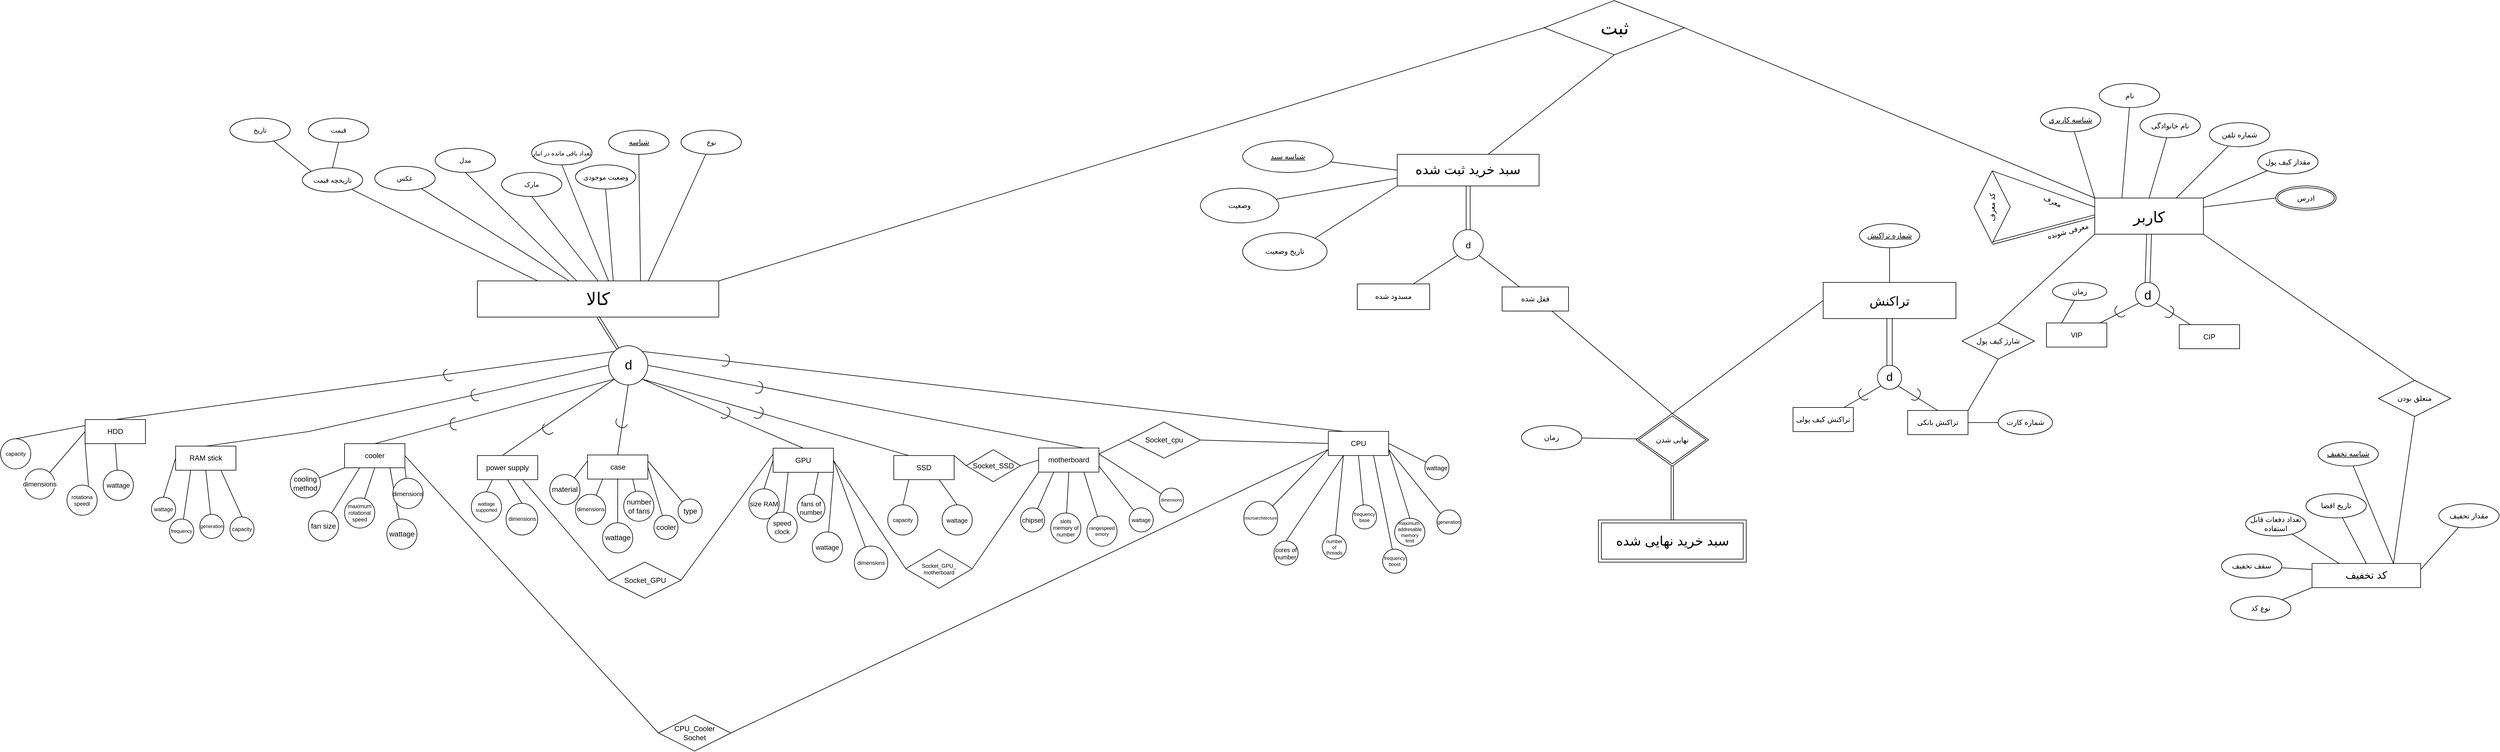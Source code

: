 <mxfile version="24.9.2">
  <diagram name="Page-1" id="9pAMobIlL3Q27WV-ND6b">
    <mxGraphModel dx="3068" dy="2136" grid="1" gridSize="10" guides="1" tooltips="1" connect="1" arrows="1" fold="1" page="1" pageScale="1" pageWidth="850" pageHeight="1400" math="0" shadow="0">
      <root>
        <mxCell id="0" />
        <mxCell id="1" parent="0" />
        <mxCell id="r9mN5gzQVVOZXGRKHxrH-38" style="rounded=0;orthogonalLoop=1;jettySize=auto;html=1;exitX=1;exitY=0;exitDx=0;exitDy=0;entryX=0;entryY=0.5;entryDx=0;entryDy=0;endArrow=none;endFill=0;" edge="1" parent="1" source="2hztsEfEEE-q9e5ccqZt-1" target="r9mN5gzQVVOZXGRKHxrH-39">
          <mxGeometry relative="1" as="geometry">
            <mxPoint x="1180" y="-390" as="targetPoint" />
          </mxGeometry>
        </mxCell>
        <mxCell id="2hztsEfEEE-q9e5ccqZt-1" value="کالا" style="rounded=0;whiteSpace=wrap;html=1;fontSize=29;" parent="1" vertex="1">
          <mxGeometry x="-570" y="175" width="400" height="60" as="geometry" />
        </mxCell>
        <mxCell id="8bEsGks462EBz7kOPYyJ-42" style="rounded=0;orthogonalLoop=1;jettySize=auto;html=1;exitX=0;exitY=1;exitDx=0;exitDy=0;endArrow=none;endFill=0;" parent="1" source="2hztsEfEEE-q9e5ccqZt-4" target="8bEsGks462EBz7kOPYyJ-43" edge="1">
          <mxGeometry relative="1" as="geometry">
            <mxPoint x="-870" y="505" as="targetPoint" />
          </mxGeometry>
        </mxCell>
        <mxCell id="8bEsGks462EBz7kOPYyJ-44" style="rounded=0;orthogonalLoop=1;jettySize=auto;html=1;exitX=0.25;exitY=1;exitDx=0;exitDy=0;endArrow=none;endFill=0;" parent="1" source="2hztsEfEEE-q9e5ccqZt-4" target="8bEsGks462EBz7kOPYyJ-45" edge="1">
          <mxGeometry relative="1" as="geometry">
            <mxPoint x="-820" y="515" as="targetPoint" />
          </mxGeometry>
        </mxCell>
        <mxCell id="8bEsGks462EBz7kOPYyJ-46" style="rounded=0;orthogonalLoop=1;jettySize=auto;html=1;exitX=0.5;exitY=1;exitDx=0;exitDy=0;endArrow=none;endFill=0;" parent="1" source="2hztsEfEEE-q9e5ccqZt-4" target="8bEsGks462EBz7kOPYyJ-47" edge="1">
          <mxGeometry relative="1" as="geometry">
            <mxPoint x="-760" y="515" as="targetPoint" />
          </mxGeometry>
        </mxCell>
        <mxCell id="8bEsGks462EBz7kOPYyJ-48" style="rounded=0;orthogonalLoop=1;jettySize=auto;html=1;exitX=0.75;exitY=1;exitDx=0;exitDy=0;endArrow=none;endFill=0;" parent="1" source="2hztsEfEEE-q9e5ccqZt-4" target="8bEsGks462EBz7kOPYyJ-49" edge="1">
          <mxGeometry relative="1" as="geometry">
            <mxPoint x="-700" y="515" as="targetPoint" />
          </mxGeometry>
        </mxCell>
        <mxCell id="8bEsGks462EBz7kOPYyJ-50" style="rounded=0;orthogonalLoop=1;jettySize=auto;html=1;exitX=1;exitY=1;exitDx=0;exitDy=0;endArrow=none;endFill=0;" parent="1" source="2hztsEfEEE-q9e5ccqZt-4" target="8bEsGks462EBz7kOPYyJ-51" edge="1">
          <mxGeometry relative="1" as="geometry">
            <mxPoint x="-640.0" y="505" as="targetPoint" />
          </mxGeometry>
        </mxCell>
        <mxCell id="2hztsEfEEE-q9e5ccqZt-4" value="cooler" style="rounded=0;whiteSpace=wrap;html=1;" parent="1" vertex="1">
          <mxGeometry x="-790" y="445" width="100" height="40" as="geometry" />
        </mxCell>
        <mxCell id="2hztsEfEEE-q9e5ccqZt-97" style="shape=connector;rounded=0;orthogonalLoop=1;jettySize=auto;html=1;exitX=0.25;exitY=1;exitDx=0;exitDy=0;entryX=0.5;entryY=0;entryDx=0;entryDy=0;strokeColor=default;align=center;verticalAlign=middle;fontFamily=Helvetica;fontSize=11;fontColor=default;labelBackgroundColor=default;elbow=vertical;endArrow=none;endFill=0;" parent="1" source="2hztsEfEEE-q9e5ccqZt-6" target="2hztsEfEEE-q9e5ccqZt-80" edge="1">
          <mxGeometry relative="1" as="geometry" />
        </mxCell>
        <mxCell id="2hztsEfEEE-q9e5ccqZt-6" value="power supply" style="rounded=0;whiteSpace=wrap;html=1;" parent="1" vertex="1">
          <mxGeometry x="-570" y="464.68" width="100" height="40" as="geometry" />
        </mxCell>
        <mxCell id="2hztsEfEEE-q9e5ccqZt-110" style="shape=connector;rounded=0;orthogonalLoop=1;jettySize=auto;html=1;exitX=0;exitY=0.5;exitDx=0;exitDy=0;entryX=0.5;entryY=0;entryDx=0;entryDy=0;strokeColor=default;align=center;verticalAlign=middle;fontFamily=Helvetica;fontSize=11;fontColor=default;labelBackgroundColor=default;elbow=vertical;endArrow=none;endFill=0;" parent="1" source="2hztsEfEEE-q9e5ccqZt-9" target="2hztsEfEEE-q9e5ccqZt-109" edge="1">
          <mxGeometry relative="1" as="geometry" />
        </mxCell>
        <mxCell id="2hztsEfEEE-q9e5ccqZt-111" style="shape=connector;rounded=0;orthogonalLoop=1;jettySize=auto;html=1;exitX=0.25;exitY=1;exitDx=0;exitDy=0;strokeColor=default;align=center;verticalAlign=middle;fontFamily=Helvetica;fontSize=11;fontColor=default;labelBackgroundColor=default;elbow=vertical;endArrow=none;endFill=0;" parent="1" source="2hztsEfEEE-q9e5ccqZt-9" target="2hztsEfEEE-q9e5ccqZt-112" edge="1">
          <mxGeometry relative="1" as="geometry">
            <mxPoint x="-357.026" y="515" as="targetPoint" />
          </mxGeometry>
        </mxCell>
        <mxCell id="2hztsEfEEE-q9e5ccqZt-113" style="shape=connector;rounded=0;orthogonalLoop=1;jettySize=auto;html=1;exitX=0.75;exitY=1;exitDx=0;exitDy=0;strokeColor=default;align=center;verticalAlign=middle;fontFamily=Helvetica;fontSize=11;fontColor=default;labelBackgroundColor=default;elbow=vertical;endArrow=none;endFill=0;" parent="1" source="2hztsEfEEE-q9e5ccqZt-9" target="2hztsEfEEE-q9e5ccqZt-114" edge="1">
          <mxGeometry relative="1" as="geometry">
            <mxPoint x="-297.5" y="515" as="targetPoint" />
          </mxGeometry>
        </mxCell>
        <mxCell id="2hztsEfEEE-q9e5ccqZt-115" style="shape=connector;rounded=0;orthogonalLoop=1;jettySize=auto;html=1;exitX=1;exitY=1;exitDx=0;exitDy=0;strokeColor=default;align=center;verticalAlign=middle;fontFamily=Helvetica;fontSize=11;fontColor=default;labelBackgroundColor=default;elbow=vertical;endArrow=none;endFill=0;" parent="1" source="2hztsEfEEE-q9e5ccqZt-9" target="2hztsEfEEE-q9e5ccqZt-116" edge="1">
          <mxGeometry relative="1" as="geometry">
            <mxPoint x="-267.5" y="495" as="targetPoint" />
          </mxGeometry>
        </mxCell>
        <mxCell id="2hztsEfEEE-q9e5ccqZt-117" style="shape=connector;rounded=0;orthogonalLoop=1;jettySize=auto;html=1;exitX=1;exitY=0.5;exitDx=0;exitDy=0;strokeColor=default;align=center;verticalAlign=middle;fontFamily=Helvetica;fontSize=11;fontColor=default;labelBackgroundColor=default;elbow=vertical;endArrow=none;endFill=0;" parent="1" source="2hztsEfEEE-q9e5ccqZt-9" target="2hztsEfEEE-q9e5ccqZt-118" edge="1">
          <mxGeometry relative="1" as="geometry">
            <mxPoint x="-227.5" y="505" as="targetPoint" />
          </mxGeometry>
        </mxCell>
        <mxCell id="2hztsEfEEE-q9e5ccqZt-9" value="GPU" style="rounded=0;whiteSpace=wrap;html=1;" parent="1" vertex="1">
          <mxGeometry x="-80" y="452.5" width="100" height="40" as="geometry" />
        </mxCell>
        <mxCell id="8bEsGks462EBz7kOPYyJ-52" style="rounded=0;orthogonalLoop=1;jettySize=auto;html=1;exitX=0;exitY=0.25;exitDx=0;exitDy=0;endArrow=none;endFill=0;" parent="1" source="2hztsEfEEE-q9e5ccqZt-11" target="8bEsGks462EBz7kOPYyJ-61" edge="1">
          <mxGeometry relative="1" as="geometry">
            <mxPoint x="-150" y="515" as="targetPoint" />
          </mxGeometry>
        </mxCell>
        <mxCell id="8bEsGks462EBz7kOPYyJ-53" style="rounded=0;orthogonalLoop=1;jettySize=auto;html=1;exitX=0.25;exitY=1;exitDx=0;exitDy=0;endArrow=none;endFill=0;" parent="1" source="2hztsEfEEE-q9e5ccqZt-11" target="8bEsGks462EBz7kOPYyJ-62" edge="1">
          <mxGeometry relative="1" as="geometry">
            <mxPoint x="-120" y="515" as="targetPoint" />
          </mxGeometry>
        </mxCell>
        <mxCell id="8bEsGks462EBz7kOPYyJ-55" style="rounded=0;orthogonalLoop=1;jettySize=auto;html=1;exitX=0.5;exitY=1;exitDx=0;exitDy=0;endArrow=none;endFill=0;" parent="1" source="2hztsEfEEE-q9e5ccqZt-11" target="8bEsGks462EBz7kOPYyJ-63" edge="1">
          <mxGeometry relative="1" as="geometry">
            <mxPoint x="-70" y="515" as="targetPoint" />
          </mxGeometry>
        </mxCell>
        <mxCell id="8bEsGks462EBz7kOPYyJ-56" style="rounded=0;orthogonalLoop=1;jettySize=auto;html=1;exitX=0.75;exitY=1;exitDx=0;exitDy=0;endArrow=none;endFill=0;" parent="1" source="2hztsEfEEE-q9e5ccqZt-11" target="8bEsGks462EBz7kOPYyJ-64" edge="1">
          <mxGeometry relative="1" as="geometry">
            <mxPoint x="-30" y="515" as="targetPoint" />
          </mxGeometry>
        </mxCell>
        <mxCell id="8bEsGks462EBz7kOPYyJ-57" style="rounded=0;orthogonalLoop=1;jettySize=auto;html=1;exitX=1;exitY=0.5;exitDx=0;exitDy=0;endArrow=none;endFill=0;" parent="1" source="2hztsEfEEE-q9e5ccqZt-11" target="8bEsGks462EBz7kOPYyJ-60" edge="1">
          <mxGeometry relative="1" as="geometry">
            <mxPoint y="515" as="targetPoint" />
          </mxGeometry>
        </mxCell>
        <mxCell id="8bEsGks462EBz7kOPYyJ-58" style="rounded=0;orthogonalLoop=1;jettySize=auto;html=1;exitX=1;exitY=0.25;exitDx=0;exitDy=0;endArrow=none;endFill=0;" parent="1" source="2hztsEfEEE-q9e5ccqZt-11" target="8bEsGks462EBz7kOPYyJ-59" edge="1">
          <mxGeometry relative="1" as="geometry">
            <mxPoint x="30" y="515" as="targetPoint" />
          </mxGeometry>
        </mxCell>
        <mxCell id="2hztsEfEEE-q9e5ccqZt-11" value="case" style="rounded=0;whiteSpace=wrap;html=1;" parent="1" vertex="1">
          <mxGeometry x="-387.5" y="463.75" width="100" height="40" as="geometry" />
        </mxCell>
        <mxCell id="2hztsEfEEE-q9e5ccqZt-58" style="shape=connector;rounded=0;orthogonalLoop=1;jettySize=auto;html=1;exitX=0.5;exitY=1;exitDx=0;exitDy=0;strokeColor=default;align=center;verticalAlign=middle;fontFamily=Helvetica;fontSize=11;fontColor=default;labelBackgroundColor=default;elbow=vertical;endArrow=none;endFill=0;" parent="1" source="2hztsEfEEE-q9e5ccqZt-14" target="2hztsEfEEE-q9e5ccqZt-59" edge="1">
          <mxGeometry relative="1" as="geometry">
            <mxPoint x="180" y="495" as="targetPoint" />
          </mxGeometry>
        </mxCell>
        <mxCell id="2hztsEfEEE-q9e5ccqZt-68" style="shape=connector;rounded=0;orthogonalLoop=1;jettySize=auto;html=1;exitX=0.25;exitY=1;exitDx=0;exitDy=0;strokeColor=default;align=center;verticalAlign=middle;fontFamily=Helvetica;fontSize=11;fontColor=default;labelBackgroundColor=default;elbow=vertical;endArrow=none;endFill=0;" parent="1" source="2hztsEfEEE-q9e5ccqZt-14" target="2hztsEfEEE-q9e5ccqZt-72" edge="1">
          <mxGeometry relative="1" as="geometry">
            <mxPoint x="150.091" y="505" as="targetPoint" />
          </mxGeometry>
        </mxCell>
        <mxCell id="2hztsEfEEE-q9e5ccqZt-103" style="shape=connector;rounded=0;orthogonalLoop=1;jettySize=auto;html=1;exitX=0.75;exitY=1;exitDx=0;exitDy=0;entryX=0.5;entryY=0;entryDx=0;entryDy=0;strokeColor=default;align=center;verticalAlign=middle;fontFamily=Helvetica;fontSize=11;fontColor=default;labelBackgroundColor=default;elbow=vertical;endArrow=none;endFill=0;" parent="1" source="2hztsEfEEE-q9e5ccqZt-14" target="2hztsEfEEE-q9e5ccqZt-71" edge="1">
          <mxGeometry relative="1" as="geometry" />
        </mxCell>
        <mxCell id="2hztsEfEEE-q9e5ccqZt-105" style="shape=connector;rounded=0;orthogonalLoop=1;jettySize=auto;html=1;exitX=0;exitY=0.5;exitDx=0;exitDy=0;entryX=0.5;entryY=0;entryDx=0;entryDy=0;strokeColor=default;align=center;verticalAlign=middle;fontFamily=Helvetica;fontSize=11;fontColor=default;labelBackgroundColor=default;elbow=vertical;endArrow=none;endFill=0;" parent="1" source="2hztsEfEEE-q9e5ccqZt-14" target="2hztsEfEEE-q9e5ccqZt-73" edge="1">
          <mxGeometry relative="1" as="geometry" />
        </mxCell>
        <mxCell id="2hztsEfEEE-q9e5ccqZt-14" value="RAM stick" style="rounded=0;whiteSpace=wrap;html=1;" parent="1" vertex="1">
          <mxGeometry x="-1070" y="449.06" width="100" height="40" as="geometry" />
        </mxCell>
        <mxCell id="2hztsEfEEE-q9e5ccqZt-48" style="shape=connector;rounded=0;orthogonalLoop=1;jettySize=auto;html=1;exitX=0.75;exitY=1;exitDx=0;exitDy=0;strokeColor=default;align=center;verticalAlign=middle;fontFamily=Helvetica;fontSize=11;fontColor=default;labelBackgroundColor=default;elbow=vertical;endArrow=none;endFill=0;" parent="1" source="2hztsEfEEE-q9e5ccqZt-18" target="2hztsEfEEE-q9e5ccqZt-57" edge="1">
          <mxGeometry relative="1" as="geometry">
            <mxPoint x="950" y="507.19" as="targetPoint" />
          </mxGeometry>
        </mxCell>
        <mxCell id="2hztsEfEEE-q9e5ccqZt-49" style="shape=connector;rounded=0;orthogonalLoop=1;jettySize=auto;html=1;exitX=0.5;exitY=1;exitDx=0;exitDy=0;strokeColor=default;align=center;verticalAlign=middle;fontFamily=Helvetica;fontSize=11;fontColor=default;labelBackgroundColor=default;elbow=vertical;endArrow=none;endFill=0;" parent="1" source="2hztsEfEEE-q9e5ccqZt-18" target="2hztsEfEEE-q9e5ccqZt-56" edge="1">
          <mxGeometry relative="1" as="geometry">
            <mxPoint x="920" y="507.19" as="targetPoint" />
          </mxGeometry>
        </mxCell>
        <mxCell id="2hztsEfEEE-q9e5ccqZt-50" style="shape=connector;rounded=0;orthogonalLoop=1;jettySize=auto;html=1;exitX=0.25;exitY=1;exitDx=0;exitDy=0;strokeColor=default;align=center;verticalAlign=middle;fontFamily=Helvetica;fontSize=11;fontColor=default;labelBackgroundColor=default;elbow=vertical;endArrow=none;endFill=0;" parent="1" source="2hztsEfEEE-q9e5ccqZt-18" target="2hztsEfEEE-q9e5ccqZt-55" edge="1">
          <mxGeometry relative="1" as="geometry">
            <mxPoint x="890.31" y="507.19" as="targetPoint" />
          </mxGeometry>
        </mxCell>
        <mxCell id="2hztsEfEEE-q9e5ccqZt-51" style="shape=connector;rounded=0;orthogonalLoop=1;jettySize=auto;html=1;exitX=1;exitY=0.75;exitDx=0;exitDy=0;strokeColor=default;align=center;verticalAlign=middle;fontFamily=Helvetica;fontSize=11;fontColor=default;labelBackgroundColor=default;elbow=vertical;endArrow=none;endFill=0;" parent="1" source="2hztsEfEEE-q9e5ccqZt-18" target="2hztsEfEEE-q9e5ccqZt-54" edge="1">
          <mxGeometry relative="1" as="geometry">
            <mxPoint x="980" y="507.19" as="targetPoint" />
          </mxGeometry>
        </mxCell>
        <mxCell id="2hztsEfEEE-q9e5ccqZt-52" style="shape=connector;rounded=0;orthogonalLoop=1;jettySize=auto;html=1;exitX=1;exitY=0.25;exitDx=0;exitDy=0;strokeColor=default;align=center;verticalAlign=middle;fontFamily=Helvetica;fontSize=11;fontColor=default;labelBackgroundColor=default;elbow=vertical;endArrow=none;endFill=0;" parent="1" source="2hztsEfEEE-q9e5ccqZt-18" target="2hztsEfEEE-q9e5ccqZt-53" edge="1">
          <mxGeometry relative="1" as="geometry">
            <mxPoint x="1010" y="507.19" as="targetPoint" />
          </mxGeometry>
        </mxCell>
        <mxCell id="2hztsEfEEE-q9e5ccqZt-18" value="motherboard" style="rounded=0;whiteSpace=wrap;html=1;" parent="1" vertex="1">
          <mxGeometry x="360" y="452.19" width="100" height="40" as="geometry" />
        </mxCell>
        <mxCell id="2hztsEfEEE-q9e5ccqZt-21" value="SSD" style="rounded=0;whiteSpace=wrap;html=1;" parent="1" vertex="1">
          <mxGeometry x="120" y="464.68" width="100" height="40" as="geometry" />
        </mxCell>
        <mxCell id="2hztsEfEEE-q9e5ccqZt-94" style="shape=connector;rounded=0;orthogonalLoop=1;jettySize=auto;html=1;exitX=0;exitY=0.25;exitDx=0;exitDy=0;entryX=0.5;entryY=0;entryDx=0;entryDy=0;strokeColor=default;align=center;verticalAlign=middle;fontFamily=Helvetica;fontSize=11;fontColor=default;labelBackgroundColor=default;elbow=vertical;endArrow=none;endFill=0;" parent="1" source="2hztsEfEEE-q9e5ccqZt-25" target="2hztsEfEEE-q9e5ccqZt-91" edge="1">
          <mxGeometry relative="1" as="geometry" />
        </mxCell>
        <mxCell id="2hztsEfEEE-q9e5ccqZt-98" style="shape=connector;rounded=0;orthogonalLoop=1;jettySize=auto;html=1;exitX=0.5;exitY=1;exitDx=0;exitDy=0;strokeColor=default;align=center;verticalAlign=middle;fontFamily=Helvetica;fontSize=11;fontColor=default;labelBackgroundColor=default;elbow=vertical;endArrow=none;endFill=0;" parent="1" source="2hztsEfEEE-q9e5ccqZt-25" target="2hztsEfEEE-q9e5ccqZt-99" edge="1">
          <mxGeometry relative="1" as="geometry">
            <mxPoint x="-1139.609" y="515" as="targetPoint" />
          </mxGeometry>
        </mxCell>
        <mxCell id="2hztsEfEEE-q9e5ccqZt-100" style="shape=connector;rounded=0;orthogonalLoop=1;jettySize=auto;html=1;exitX=0;exitY=0.5;exitDx=0;exitDy=0;strokeColor=default;align=center;verticalAlign=middle;fontFamily=Helvetica;fontSize=11;fontColor=default;labelBackgroundColor=default;elbow=vertical;endArrow=none;endFill=0;" parent="1" source="2hztsEfEEE-q9e5ccqZt-25" target="2hztsEfEEE-q9e5ccqZt-101" edge="1">
          <mxGeometry relative="1" as="geometry">
            <mxPoint x="-1250" y="505" as="targetPoint" />
          </mxGeometry>
        </mxCell>
        <mxCell id="2hztsEfEEE-q9e5ccqZt-25" value="HDD" style="rounded=0;whiteSpace=wrap;html=1;" parent="1" vertex="1">
          <mxGeometry x="-1220" y="405" width="100" height="40" as="geometry" />
        </mxCell>
        <mxCell id="8bEsGks462EBz7kOPYyJ-20" style="rounded=0;orthogonalLoop=1;jettySize=auto;html=1;exitX=1;exitY=0.5;exitDx=0;exitDy=0;endArrow=none;endFill=0;" parent="1" source="2hztsEfEEE-q9e5ccqZt-27" target="8bEsGks462EBz7kOPYyJ-38" edge="1">
          <mxGeometry relative="1" as="geometry">
            <mxPoint x="760" y="515" as="targetPoint" />
          </mxGeometry>
        </mxCell>
        <mxCell id="8bEsGks462EBz7kOPYyJ-21" style="rounded=0;orthogonalLoop=1;jettySize=auto;html=1;exitX=0.75;exitY=1;exitDx=0;exitDy=0;endArrow=none;endFill=0;" parent="1" source="2hztsEfEEE-q9e5ccqZt-27" target="8bEsGks462EBz7kOPYyJ-35" edge="1">
          <mxGeometry relative="1" as="geometry">
            <mxPoint x="670" y="515" as="targetPoint" />
          </mxGeometry>
        </mxCell>
        <mxCell id="8bEsGks462EBz7kOPYyJ-22" style="rounded=0;orthogonalLoop=1;jettySize=auto;html=1;exitX=0.5;exitY=1;exitDx=0;exitDy=0;endArrow=none;endFill=0;" parent="1" source="2hztsEfEEE-q9e5ccqZt-27" target="8bEsGks462EBz7kOPYyJ-34" edge="1">
          <mxGeometry relative="1" as="geometry">
            <mxPoint x="640" y="515" as="targetPoint" />
          </mxGeometry>
        </mxCell>
        <mxCell id="8bEsGks462EBz7kOPYyJ-23" style="rounded=0;orthogonalLoop=1;jettySize=auto;html=1;exitX=0.25;exitY=1;exitDx=0;exitDy=0;endArrow=none;endFill=0;" parent="1" source="2hztsEfEEE-q9e5ccqZt-27" target="8bEsGks462EBz7kOPYyJ-33" edge="1">
          <mxGeometry relative="1" as="geometry">
            <mxPoint x="610" y="515" as="targetPoint" />
          </mxGeometry>
        </mxCell>
        <mxCell id="8bEsGks462EBz7kOPYyJ-25" style="rounded=0;orthogonalLoop=1;jettySize=auto;html=1;exitX=0;exitY=0.75;exitDx=0;exitDy=0;endArrow=none;endFill=0;" parent="1" source="2hztsEfEEE-q9e5ccqZt-27" target="8bEsGks462EBz7kOPYyJ-31" edge="1">
          <mxGeometry relative="1" as="geometry">
            <mxPoint x="540" y="515" as="targetPoint" />
          </mxGeometry>
        </mxCell>
        <mxCell id="8bEsGks462EBz7kOPYyJ-41" style="rounded=0;orthogonalLoop=1;jettySize=auto;html=1;exitX=1;exitY=0.75;exitDx=0;exitDy=0;entryX=0.5;entryY=0;entryDx=0;entryDy=0;endArrow=none;endFill=0;" parent="1" source="2hztsEfEEE-q9e5ccqZt-27" target="8bEsGks462EBz7kOPYyJ-37" edge="1">
          <mxGeometry relative="1" as="geometry" />
        </mxCell>
        <mxCell id="2hztsEfEEE-q9e5ccqZt-27" value="CPU" style="rounded=0;whiteSpace=wrap;html=1;" parent="1" vertex="1">
          <mxGeometry x="840" y="424.68" width="100" height="40" as="geometry" />
        </mxCell>
        <mxCell id="2hztsEfEEE-q9e5ccqZt-29" value="عکس" style="ellipse;whiteSpace=wrap;html=1;fontFamily=Helvetica;fontSize=11;fontColor=default;labelBackgroundColor=default;" parent="1" vertex="1">
          <mxGeometry x="-740" y="-15" width="100" height="40" as="geometry" />
        </mxCell>
        <mxCell id="2hztsEfEEE-q9e5ccqZt-31" value="وضعیت موجودی" style="ellipse;whiteSpace=wrap;html=1;aspect=fixed;fontFamily=Helvetica;fontSize=11;fontColor=default;labelBackgroundColor=none;" parent="1" vertex="1">
          <mxGeometry x="-407.5" y="-17.5" width="100" height="40" as="geometry" />
        </mxCell>
        <mxCell id="2hztsEfEEE-q9e5ccqZt-33" value="&lt;font style=&quot;font-size: 10px;&quot;&gt;تعداد باقی مانده در انبار&lt;/font&gt;" style="ellipse;whiteSpace=wrap;html=1;fontFamily=Helvetica;fontSize=11;fontColor=default;labelBackgroundColor=none;" parent="1" vertex="1">
          <mxGeometry x="-480" y="-57.5" width="100" height="40" as="geometry" />
        </mxCell>
        <mxCell id="2hztsEfEEE-q9e5ccqZt-35" value="مارک" style="ellipse;whiteSpace=wrap;html=1;aspect=fixed;fontFamily=Helvetica;fontSize=11;fontColor=default;labelBackgroundColor=default;" parent="1" vertex="1">
          <mxGeometry x="-530" y="-5" width="100" height="40" as="geometry" />
        </mxCell>
        <mxCell id="2hztsEfEEE-q9e5ccqZt-39" value="نوع" style="ellipse;whiteSpace=wrap;html=1;aspect=fixed;fontFamily=Helvetica;fontSize=11;fontColor=default;labelBackgroundColor=default;" parent="1" vertex="1">
          <mxGeometry x="-232.5" y="-75" width="100" height="40" as="geometry" />
        </mxCell>
        <mxCell id="2hztsEfEEE-q9e5ccqZt-41" value="مدل" style="ellipse;whiteSpace=wrap;html=1;aspect=fixed;fontFamily=Helvetica;fontSize=11;fontColor=default;labelBackgroundColor=default;" parent="1" vertex="1">
          <mxGeometry x="-640" y="-45" width="100" height="40" as="geometry" />
        </mxCell>
        <mxCell id="r9mN5gzQVVOZXGRKHxrH-68" style="rounded=0;orthogonalLoop=1;jettySize=auto;html=1;exitX=0;exitY=0;exitDx=0;exitDy=0;endArrow=none;endFill=0;" edge="1" parent="1" source="2hztsEfEEE-q9e5ccqZt-43" target="2hztsEfEEE-q9e5ccqZt-46">
          <mxGeometry relative="1" as="geometry" />
        </mxCell>
        <mxCell id="r9mN5gzQVVOZXGRKHxrH-69" style="rounded=0;orthogonalLoop=1;jettySize=auto;html=1;exitX=0.5;exitY=0;exitDx=0;exitDy=0;entryX=0.5;entryY=1;entryDx=0;entryDy=0;endArrow=none;endFill=0;" edge="1" parent="1" source="2hztsEfEEE-q9e5ccqZt-43" target="2hztsEfEEE-q9e5ccqZt-47">
          <mxGeometry relative="1" as="geometry" />
        </mxCell>
        <mxCell id="2hztsEfEEE-q9e5ccqZt-43" value="تاریخچه قیمت" style="ellipse;whiteSpace=wrap;html=1;aspect=fixed;fontFamily=Helvetica;fontSize=11;fontColor=default;labelBackgroundColor=none;" parent="1" vertex="1">
          <mxGeometry x="-860" y="-12.5" width="100" height="40" as="geometry" />
        </mxCell>
        <mxCell id="2hztsEfEEE-q9e5ccqZt-46" value="تاریخ" style="ellipse;whiteSpace=wrap;html=1;aspect=fixed;fontFamily=Helvetica;fontSize=11;fontColor=default;labelBackgroundColor=default;" parent="1" vertex="1">
          <mxGeometry x="-980" y="-95" width="100" height="40" as="geometry" />
        </mxCell>
        <mxCell id="2hztsEfEEE-q9e5ccqZt-47" value="قیمت" style="ellipse;whiteSpace=wrap;html=1;aspect=fixed;fontFamily=Helvetica;fontSize=11;fontColor=default;labelBackgroundColor=default;" parent="1" vertex="1">
          <mxGeometry x="-850" y="-95" width="100" height="40" as="geometry" />
        </mxCell>
        <mxCell id="2hztsEfEEE-q9e5ccqZt-53" value="‫‪dimensions‬‬" style="ellipse;whiteSpace=wrap;html=1;aspect=fixed;fontFamily=Helvetica;fontSize=7;fontColor=default;labelBackgroundColor=none;" parent="1" vertex="1">
          <mxGeometry x="560" y="518.75" width="40" height="40" as="geometry" />
        </mxCell>
        <mxCell id="2hztsEfEEE-q9e5ccqZt-54" value="‫‪wattage‬‬" style="ellipse;whiteSpace=wrap;html=1;aspect=fixed;fontFamily=Helvetica;fontSize=9;fontColor=default;labelBackgroundColor=none;" parent="1" vertex="1">
          <mxGeometry x="510" y="551.56" width="40" height="40" as="geometry" />
        </mxCell>
        <mxCell id="2hztsEfEEE-q9e5ccqZt-55" value="‫‪chipset‬‬" style="ellipse;whiteSpace=wrap;html=1;aspect=fixed;fontFamily=Helvetica;fontSize=11;fontColor=default;labelBackgroundColor=default;" parent="1" vertex="1">
          <mxGeometry x="330" y="551.56" width="40" height="40" as="geometry" />
        </mxCell>
        <mxCell id="2hztsEfEEE-q9e5ccqZt-56" value="‫‪slots‬‬ ‫‪memory‬‬ ‫‪of‬‬ ‫‪number‬‬" style="ellipse;whiteSpace=wrap;html=1;aspect=fixed;fontFamily=Helvetica;fontSize=9;fontColor=default;labelBackgroundColor=none;" parent="1" vertex="1">
          <mxGeometry x="380" y="560" width="50" height="50" as="geometry" />
        </mxCell>
        <mxCell id="2hztsEfEEE-q9e5ccqZt-57" value="‫‪range‬‬‫‪speed‬‬ ‫‪emory‬‬" style="ellipse;whiteSpace=wrap;html=1;aspect=fixed;fontFamily=Helvetica;fontSize=8;fontColor=default;labelBackgroundColor=none;" parent="1" vertex="1">
          <mxGeometry x="440" y="565" width="50" height="50" as="geometry" />
        </mxCell>
        <mxCell id="2hztsEfEEE-q9e5ccqZt-59" value="‫‪generation‬‬" style="ellipse;whiteSpace=wrap;html=1;aspect=fixed;fontFamily=Helvetica;fontSize=8;fontColor=default;labelBackgroundColor=none;" parent="1" vertex="1">
          <mxGeometry x="-1030" y="562.19" width="40" height="40" as="geometry" />
        </mxCell>
        <mxCell id="2hztsEfEEE-q9e5ccqZt-71" value="‫‪capacity‬‬" style="ellipse;whiteSpace=wrap;html=1;aspect=fixed;fontFamily=Helvetica;fontSize=9;fontColor=default;labelBackgroundColor=none;" parent="1" vertex="1">
          <mxGeometry x="-980" y="566.56" width="40" height="40" as="geometry" />
        </mxCell>
        <mxCell id="2hztsEfEEE-q9e5ccqZt-72" value="‫‪frequency‬‬" style="ellipse;whiteSpace=wrap;html=1;aspect=fixed;fontFamily=Helvetica;fontSize=8;fontColor=default;labelBackgroundColor=none;" parent="1" vertex="1">
          <mxGeometry x="-1080" y="570" width="40" height="40" as="geometry" />
        </mxCell>
        <mxCell id="2hztsEfEEE-q9e5ccqZt-73" value="wattage" style="ellipse;whiteSpace=wrap;html=1;aspect=fixed;fontFamily=Helvetica;fontSize=9;fontColor=default;labelBackgroundColor=default;" parent="1" vertex="1">
          <mxGeometry x="-1110" y="533.75" width="40" height="40" as="geometry" />
        </mxCell>
        <mxCell id="2hztsEfEEE-q9e5ccqZt-78" value="‫‪dimensions‬‬" style="ellipse;whiteSpace=wrap;html=1;aspect=fixed;fontFamily=Helvetica;fontSize=9;fontColor=default;labelBackgroundColor=default;" parent="1" vertex="1">
          <mxGeometry x="-522.5" y="544.06" width="52.5" height="52.5" as="geometry" />
        </mxCell>
        <mxCell id="2hztsEfEEE-q9e5ccqZt-80" value="wattage supported" style="ellipse;whiteSpace=wrap;html=1;aspect=fixed;fontFamily=Helvetica;fontSize=8;fontColor=default;labelBackgroundColor=none;" parent="1" vertex="1">
          <mxGeometry x="-580" y="525" width="50" height="50" as="geometry" />
        </mxCell>
        <mxCell id="2hztsEfEEE-q9e5ccqZt-82" value="‫‪wattage‬‬" style="ellipse;whiteSpace=wrap;html=1;aspect=fixed;fontFamily=Helvetica;fontSize=10;fontColor=default;labelBackgroundColor=none;" parent="1" vertex="1">
          <mxGeometry x="200" y="546.56" width="50" height="50" as="geometry" />
        </mxCell>
        <mxCell id="2hztsEfEEE-q9e5ccqZt-84" value="capacity" style="ellipse;whiteSpace=wrap;html=1;aspect=fixed;fontFamily=Helvetica;fontSize=9;fontColor=default;labelBackgroundColor=none;" parent="1" vertex="1">
          <mxGeometry x="110" y="546.56" width="50" height="50" as="geometry" />
        </mxCell>
        <mxCell id="2hztsEfEEE-q9e5ccqZt-91" value="capacity" style="ellipse;whiteSpace=wrap;html=1;aspect=fixed;fontFamily=Helvetica;fontSize=9;fontColor=default;labelBackgroundColor=none;" parent="1" vertex="1">
          <mxGeometry x="-1360" y="436.88" width="50" height="50" as="geometry" />
        </mxCell>
        <mxCell id="2hztsEfEEE-q9e5ccqZt-93" value="&lt;div&gt;rotationa speedl&lt;/div&gt;" style="ellipse;whiteSpace=wrap;html=1;aspect=fixed;fontFamily=Helvetica;fontSize=9;fontColor=default;labelBackgroundColor=none;" parent="1" vertex="1">
          <mxGeometry x="-1250" y="513.75" width="50" height="50" as="geometry" />
        </mxCell>
        <mxCell id="2hztsEfEEE-q9e5ccqZt-95" style="shape=connector;rounded=0;orthogonalLoop=1;jettySize=auto;html=1;exitX=0.5;exitY=1;exitDx=0;exitDy=0;entryX=0.5;entryY=0;entryDx=0;entryDy=0;strokeColor=default;align=center;verticalAlign=middle;fontFamily=Helvetica;fontSize=11;fontColor=default;labelBackgroundColor=default;elbow=vertical;endArrow=none;endFill=0;" parent="1" source="2hztsEfEEE-q9e5ccqZt-6" target="2hztsEfEEE-q9e5ccqZt-78" edge="1">
          <mxGeometry relative="1" as="geometry" />
        </mxCell>
        <mxCell id="2hztsEfEEE-q9e5ccqZt-99" value="‫‪wattage‬‬" style="ellipse;whiteSpace=wrap;html=1;aspect=fixed;fontFamily=Helvetica;fontSize=11;fontColor=default;labelBackgroundColor=default;" parent="1" vertex="1">
          <mxGeometry x="-1190" y="489.06" width="50" height="50" as="geometry" />
        </mxCell>
        <mxCell id="2hztsEfEEE-q9e5ccqZt-101" value="dimensions" style="ellipse;whiteSpace=wrap;html=1;aspect=fixed;fontFamily=Helvetica;fontSize=11;fontColor=default;labelBackgroundColor=default;" parent="1" vertex="1">
          <mxGeometry x="-1320" y="486.88" width="50" height="50" as="geometry" />
        </mxCell>
        <mxCell id="2hztsEfEEE-q9e5ccqZt-102" style="shape=connector;rounded=0;orthogonalLoop=1;jettySize=auto;html=1;exitX=0;exitY=1;exitDx=0;exitDy=0;entryX=0.712;entryY=0.023;entryDx=0;entryDy=0;entryPerimeter=0;strokeColor=default;align=center;verticalAlign=middle;fontFamily=Helvetica;fontSize=11;fontColor=default;labelBackgroundColor=default;elbow=vertical;endArrow=none;endFill=0;" parent="1" source="2hztsEfEEE-q9e5ccqZt-25" target="2hztsEfEEE-q9e5ccqZt-93" edge="1">
          <mxGeometry relative="1" as="geometry" />
        </mxCell>
        <mxCell id="2hztsEfEEE-q9e5ccqZt-109" value="size RAM" style="ellipse;whiteSpace=wrap;html=1;aspect=fixed;fontFamily=Helvetica;fontSize=11;fontColor=default;labelBackgroundColor=none;" parent="1" vertex="1">
          <mxGeometry x="-120" y="520" width="50" height="50" as="geometry" />
        </mxCell>
        <mxCell id="2hztsEfEEE-q9e5ccqZt-112" value="speed clock" style="ellipse;whiteSpace=wrap;html=1;aspect=fixed;fontFamily=Helvetica;fontSize=11;fontColor=default;labelBackgroundColor=none;" parent="1" vertex="1">
          <mxGeometry x="-90" y="558.75" width="50" height="50" as="geometry" />
        </mxCell>
        <mxCell id="2hztsEfEEE-q9e5ccqZt-114" value="fans of number" style="ellipse;whiteSpace=wrap;html=1;aspect=fixed;fontFamily=Helvetica;fontSize=11;fontColor=default;labelBackgroundColor=none;" parent="1" vertex="1">
          <mxGeometry x="-40" y="529.06" width="45.94" height="45.94" as="geometry" />
        </mxCell>
        <mxCell id="2hztsEfEEE-q9e5ccqZt-116" value="wattage" style="ellipse;whiteSpace=wrap;html=1;aspect=fixed;fontFamily=Helvetica;fontSize=11;fontColor=default;labelBackgroundColor=default;" parent="1" vertex="1">
          <mxGeometry x="-15" y="591.56" width="50" height="50" as="geometry" />
        </mxCell>
        <mxCell id="2hztsEfEEE-q9e5ccqZt-118" value="dimensions" style="ellipse;whiteSpace=wrap;html=1;aspect=fixed;fontFamily=Helvetica;fontSize=9;fontColor=default;labelBackgroundColor=none;" parent="1" vertex="1">
          <mxGeometry x="54.69" y="615" width="55.31" height="55.31" as="geometry" />
        </mxCell>
        <mxCell id="8bEsGks462EBz7kOPYyJ-7" value="" style="endArrow=none;html=1;rounded=0;exitX=0.708;exitY=0;exitDx=0;exitDy=0;exitPerimeter=0;" parent="1" source="2hztsEfEEE-q9e5ccqZt-1" target="2hztsEfEEE-q9e5ccqZt-39" edge="1">
          <mxGeometry width="50" height="50" relative="1" as="geometry">
            <mxPoint x="-25" y="105" as="sourcePoint" />
            <mxPoint x="25" y="55" as="targetPoint" />
          </mxGeometry>
        </mxCell>
        <mxCell id="8bEsGks462EBz7kOPYyJ-9" value="" style="endArrow=none;html=1;rounded=0;" parent="1" source="2hztsEfEEE-q9e5ccqZt-1" target="2hztsEfEEE-q9e5ccqZt-29" edge="1">
          <mxGeometry width="50" height="50" relative="1" as="geometry">
            <mxPoint x="-140" y="295" as="sourcePoint" />
            <mxPoint x="-90" y="245" as="targetPoint" />
          </mxGeometry>
        </mxCell>
        <mxCell id="8bEsGks462EBz7kOPYyJ-10" value="" style="endArrow=none;html=1;rounded=0;entryX=0.5;entryY=1;entryDx=0;entryDy=0;exitX=0.563;exitY=0;exitDx=0;exitDy=0;exitPerimeter=0;" parent="1" source="2hztsEfEEE-q9e5ccqZt-1" target="2hztsEfEEE-q9e5ccqZt-31" edge="1">
          <mxGeometry width="50" height="50" relative="1" as="geometry">
            <mxPoint x="-222.5" y="315" as="sourcePoint" />
            <mxPoint x="-172.5" y="265" as="targetPoint" />
          </mxGeometry>
        </mxCell>
        <mxCell id="8bEsGks462EBz7kOPYyJ-11" value="" style="endArrow=none;html=1;rounded=0;entryX=0.5;entryY=1;entryDx=0;entryDy=0;exitX=0.544;exitY=0.011;exitDx=0;exitDy=0;exitPerimeter=0;" parent="1" source="2hztsEfEEE-q9e5ccqZt-1" target="2hztsEfEEE-q9e5ccqZt-33" edge="1">
          <mxGeometry width="50" height="50" relative="1" as="geometry">
            <mxPoint x="-357.5" y="305" as="sourcePoint" />
            <mxPoint x="-307.5" y="255" as="targetPoint" />
          </mxGeometry>
        </mxCell>
        <mxCell id="8bEsGks462EBz7kOPYyJ-12" value="" style="endArrow=none;html=1;rounded=0;exitX=0.5;exitY=0;exitDx=0;exitDy=0;entryX=0.5;entryY=1;entryDx=0;entryDy=0;" parent="1" source="2hztsEfEEE-q9e5ccqZt-1" target="2hztsEfEEE-q9e5ccqZt-35" edge="1">
          <mxGeometry width="50" height="50" relative="1" as="geometry">
            <mxPoint x="-480" y="295" as="sourcePoint" />
            <mxPoint x="-430" y="245" as="targetPoint" />
          </mxGeometry>
        </mxCell>
        <mxCell id="8bEsGks462EBz7kOPYyJ-13" value="" style="endArrow=none;html=1;rounded=0;exitX=0.412;exitY=0.001;exitDx=0;exitDy=0;exitPerimeter=0;entryX=0.5;entryY=1;entryDx=0;entryDy=0;" parent="1" source="2hztsEfEEE-q9e5ccqZt-1" target="2hztsEfEEE-q9e5ccqZt-41" edge="1">
          <mxGeometry width="50" height="50" relative="1" as="geometry">
            <mxPoint x="-530" y="295" as="sourcePoint" />
            <mxPoint x="-480" y="245" as="targetPoint" />
          </mxGeometry>
        </mxCell>
        <mxCell id="8bEsGks462EBz7kOPYyJ-15" value="" style="endArrow=none;html=1;rounded=0;entryX=0.25;entryY=0;entryDx=0;entryDy=0;" parent="1" source="2hztsEfEEE-q9e5ccqZt-43" target="2hztsEfEEE-q9e5ccqZt-1" edge="1">
          <mxGeometry width="50" height="50" relative="1" as="geometry">
            <mxPoint x="-580" y="315" as="sourcePoint" />
            <mxPoint x="-530" y="265" as="targetPoint" />
          </mxGeometry>
        </mxCell>
        <mxCell id="8bEsGks462EBz7kOPYyJ-30" value="generation" style="ellipse;whiteSpace=wrap;html=1;fontSize=8;" parent="1" vertex="1">
          <mxGeometry x="1020" y="555" width="40" height="40" as="geometry" />
        </mxCell>
        <mxCell id="8bEsGks462EBz7kOPYyJ-31" value="microarchitecture" style="ellipse;whiteSpace=wrap;html=1;fontSize=7;" parent="1" vertex="1">
          <mxGeometry x="700" y="540.56" width="56" height="56" as="geometry" />
        </mxCell>
        <mxCell id="8bEsGks462EBz7kOPYyJ-32" value="cores of number" style="ellipse;whiteSpace=wrap;html=1;fontSize=10;" parent="1" vertex="1">
          <mxGeometry x="750" y="606.56" width="40" height="40" as="geometry" />
        </mxCell>
        <mxCell id="8bEsGks462EBz7kOPYyJ-34" value="frequency base" style="ellipse;whiteSpace=wrap;html=1;fontSize=8;" parent="1" vertex="1">
          <mxGeometry x="880" y="546.56" width="40" height="40" as="geometry" />
        </mxCell>
        <mxCell id="8bEsGks462EBz7kOPYyJ-35" value="frequency boost" style="ellipse;whiteSpace=wrap;html=1;fontSize=8;" parent="1" vertex="1">
          <mxGeometry x="930" y="620" width="40" height="40" as="geometry" />
        </mxCell>
        <mxCell id="8bEsGks462EBz7kOPYyJ-37" value="&lt;div&gt;maximum&amp;nbsp;&lt;/div&gt;&lt;div&gt;addresable &lt;br&gt;&lt;/div&gt;&lt;div&gt;memory&lt;/div&gt;&lt;div&gt;limit&lt;br&gt;&lt;/div&gt;" style="ellipse;whiteSpace=wrap;html=1;fontSize=8;" parent="1" vertex="1">
          <mxGeometry x="950" y="568.75" width="50" height="46.25" as="geometry" />
        </mxCell>
        <mxCell id="8bEsGks462EBz7kOPYyJ-38" value="wattage" style="ellipse;whiteSpace=wrap;html=1;fontSize=10;" parent="1" vertex="1">
          <mxGeometry x="1000" y="464.68" width="40" height="40" as="geometry" />
        </mxCell>
        <mxCell id="8bEsGks462EBz7kOPYyJ-43" value="cooling method" style="ellipse;whiteSpace=wrap;html=1;" parent="1" vertex="1">
          <mxGeometry x="-880" y="486.88" width="50" height="48.12" as="geometry" />
        </mxCell>
        <mxCell id="8bEsGks462EBz7kOPYyJ-45" value="fan size" style="ellipse;whiteSpace=wrap;html=1;" parent="1" vertex="1">
          <mxGeometry x="-850" y="556.56" width="50" height="50" as="geometry" />
        </mxCell>
        <mxCell id="8bEsGks462EBz7kOPYyJ-47" value="&lt;div&gt;maximum&lt;/div&gt;&lt;div&gt;rotational&lt;/div&gt;&lt;div&gt;speed&lt;br&gt;&lt;/div&gt;" style="ellipse;whiteSpace=wrap;html=1;fontSize=9;" parent="1" vertex="1">
          <mxGeometry x="-790" y="535" width="50" height="50" as="geometry" />
        </mxCell>
        <mxCell id="8bEsGks462EBz7kOPYyJ-49" value="wattage" style="ellipse;whiteSpace=wrap;html=1;" parent="1" vertex="1">
          <mxGeometry x="-720" y="570" width="50" height="50" as="geometry" />
        </mxCell>
        <mxCell id="8bEsGks462EBz7kOPYyJ-51" value="dimensions" style="ellipse;whiteSpace=wrap;html=1;fontSize=10;" parent="1" vertex="1">
          <mxGeometry x="-710" y="502.5" width="50" height="50" as="geometry" />
        </mxCell>
        <mxCell id="8bEsGks462EBz7kOPYyJ-59" value="type" style="ellipse;whiteSpace=wrap;html=1;" parent="1" vertex="1">
          <mxGeometry x="-237.5" y="536.88" width="40" height="40" as="geometry" />
        </mxCell>
        <mxCell id="8bEsGks462EBz7kOPYyJ-60" value="cooler" style="ellipse;whiteSpace=wrap;html=1;" parent="1" vertex="1">
          <mxGeometry x="-277.5" y="563.75" width="40" height="40" as="geometry" />
        </mxCell>
        <mxCell id="8bEsGks462EBz7kOPYyJ-61" value="material" style="ellipse;whiteSpace=wrap;html=1;" parent="1" vertex="1">
          <mxGeometry x="-450" y="496.19" width="50" height="50" as="geometry" />
        </mxCell>
        <mxCell id="8bEsGks462EBz7kOPYyJ-62" value="dimensions" style="ellipse;whiteSpace=wrap;html=1;fontSize=9;" parent="1" vertex="1">
          <mxGeometry x="-407.5" y="529.06" width="50" height="50" as="geometry" />
        </mxCell>
        <mxCell id="8bEsGks462EBz7kOPYyJ-63" value="wattage" style="ellipse;whiteSpace=wrap;html=1;" parent="1" vertex="1">
          <mxGeometry x="-362.5" y="576.25" width="50" height="50" as="geometry" />
        </mxCell>
        <mxCell id="8bEsGks462EBz7kOPYyJ-64" value="number of fans" style="ellipse;whiteSpace=wrap;html=1;" parent="1" vertex="1">
          <mxGeometry x="-327.5" y="523.75" width="50" height="50" as="geometry" />
        </mxCell>
        <mxCell id="20R_80zNAi5KrUhUmA4t-3" style="rounded=0;orthogonalLoop=1;jettySize=auto;html=1;exitX=0.5;exitY=1;exitDx=0;exitDy=0;shape=link;width=8;entryX=0.5;entryY=0;entryDx=0;entryDy=0;" parent="1" source="20R_80zNAi5KrUhUmA4t-1" target="20R_80zNAi5KrUhUmA4t-4" edge="1">
          <mxGeometry relative="1" as="geometry">
            <mxPoint x="2198" y="207.5" as="targetPoint" />
          </mxGeometry>
        </mxCell>
        <mxCell id="20R_80zNAi5KrUhUmA4t-15" style="rounded=0;orthogonalLoop=1;jettySize=auto;html=1;exitX=0.25;exitY=0;exitDx=0;exitDy=0;entryX=0.5;entryY=1;entryDx=0;entryDy=0;endArrow=none;endFill=0;" parent="1" source="20R_80zNAi5KrUhUmA4t-1" target="20R_80zNAi5KrUhUmA4t-14" edge="1">
          <mxGeometry relative="1" as="geometry" />
        </mxCell>
        <mxCell id="20R_80zNAi5KrUhUmA4t-17" style="edgeStyle=none;rounded=0;orthogonalLoop=1;jettySize=auto;html=1;exitX=0.5;exitY=0;exitDx=0;exitDy=0;endArrow=none;endFill=0;" parent="1" source="20R_80zNAi5KrUhUmA4t-1" target="20R_80zNAi5KrUhUmA4t-18" edge="1">
          <mxGeometry relative="1" as="geometry">
            <mxPoint x="2160" y="-52.5" as="targetPoint" />
          </mxGeometry>
        </mxCell>
        <mxCell id="20R_80zNAi5KrUhUmA4t-19" style="edgeStyle=none;rounded=0;orthogonalLoop=1;jettySize=auto;html=1;exitX=0.75;exitY=0;exitDx=0;exitDy=0;endArrow=none;endFill=0;" parent="1" source="20R_80zNAi5KrUhUmA4t-1" target="20R_80zNAi5KrUhUmA4t-20" edge="1">
          <mxGeometry relative="1" as="geometry">
            <mxPoint x="2270" y="-32.5" as="targetPoint" />
          </mxGeometry>
        </mxCell>
        <mxCell id="20R_80zNAi5KrUhUmA4t-21" style="edgeStyle=none;rounded=0;orthogonalLoop=1;jettySize=auto;html=1;exitX=1;exitY=0;exitDx=0;exitDy=0;endArrow=none;endFill=0;" parent="1" source="20R_80zNAi5KrUhUmA4t-1" target="20R_80zNAi5KrUhUmA4t-22" edge="1">
          <mxGeometry relative="1" as="geometry">
            <mxPoint x="2370" y="-22.5" as="targetPoint" />
          </mxGeometry>
        </mxCell>
        <mxCell id="20R_80zNAi5KrUhUmA4t-23" style="edgeStyle=none;rounded=0;orthogonalLoop=1;jettySize=auto;html=1;exitX=0;exitY=0;exitDx=0;exitDy=0;endArrow=none;endFill=0;" parent="1" source="20R_80zNAi5KrUhUmA4t-1" target="20R_80zNAi5KrUhUmA4t-24" edge="1">
          <mxGeometry relative="1" as="geometry">
            <mxPoint x="1960" y="27.5" as="targetPoint" />
          </mxGeometry>
        </mxCell>
        <mxCell id="20R_80zNAi5KrUhUmA4t-25" style="edgeStyle=none;rounded=0;orthogonalLoop=1;jettySize=auto;html=1;exitX=1;exitY=0.25;exitDx=0;exitDy=0;endArrow=none;endFill=0;entryX=0;entryY=0.5;entryDx=0;entryDy=0;" parent="1" source="20R_80zNAi5KrUhUmA4t-1" target="20R_80zNAi5KrUhUmA4t-26" edge="1">
          <mxGeometry relative="1" as="geometry">
            <mxPoint x="2411.471" y="42.316" as="targetPoint" />
          </mxGeometry>
        </mxCell>
        <mxCell id="20R_80zNAi5KrUhUmA4t-36" style="edgeStyle=none;rounded=0;orthogonalLoop=1;jettySize=auto;html=1;exitX=0;exitY=0.25;exitDx=0;exitDy=0;entryX=1;entryY=0.5;entryDx=0;entryDy=0;endArrow=none;endFill=0;" parent="1" source="20R_80zNAi5KrUhUmA4t-1" target="20R_80zNAi5KrUhUmA4t-34" edge="1">
          <mxGeometry relative="1" as="geometry" />
        </mxCell>
        <mxCell id="r9mN5gzQVVOZXGRKHxrH-40" style="rounded=0;orthogonalLoop=1;jettySize=auto;html=1;exitX=0;exitY=0;exitDx=0;exitDy=0;entryX=1;entryY=0.5;entryDx=0;entryDy=0;endArrow=none;endFill=0;" edge="1" parent="1" source="20R_80zNAi5KrUhUmA4t-1" target="r9mN5gzQVVOZXGRKHxrH-39">
          <mxGeometry relative="1" as="geometry" />
        </mxCell>
        <mxCell id="20R_80zNAi5KrUhUmA4t-1" value="&lt;font style=&quot;font-size: 25px;&quot;&gt;کاربر&lt;/font&gt;" style="whiteSpace=wrap;html=1;align=center;" parent="1" vertex="1">
          <mxGeometry x="2110" y="37.5" width="180" height="60" as="geometry" />
        </mxCell>
        <mxCell id="20R_80zNAi5KrUhUmA4t-5" style="rounded=0;orthogonalLoop=1;jettySize=auto;html=1;exitX=0;exitY=1;exitDx=0;exitDy=0;endArrow=none;endFill=0;" parent="1" source="20R_80zNAi5KrUhUmA4t-4" target="20R_80zNAi5KrUhUmA4t-7" edge="1">
          <mxGeometry relative="1" as="geometry">
            <mxPoint x="2128.443" y="251.939" as="targetPoint" />
          </mxGeometry>
        </mxCell>
        <mxCell id="20R_80zNAi5KrUhUmA4t-8" style="rounded=0;orthogonalLoop=1;jettySize=auto;html=1;exitX=1;exitY=1;exitDx=0;exitDy=0;endArrow=none;endFill=0;" parent="1" source="20R_80zNAi5KrUhUmA4t-4" target="20R_80zNAi5KrUhUmA4t-10" edge="1">
          <mxGeometry relative="1" as="geometry">
            <mxPoint x="2270" y="267.5" as="targetPoint" />
          </mxGeometry>
        </mxCell>
        <mxCell id="20R_80zNAi5KrUhUmA4t-4" value="d" style="ellipse;whiteSpace=wrap;html=1;aspect=fixed;fontSize=21;" parent="1" vertex="1">
          <mxGeometry x="2177.5" y="177.5" width="40" height="40" as="geometry" />
        </mxCell>
        <mxCell id="20R_80zNAi5KrUhUmA4t-41" style="edgeStyle=none;rounded=0;orthogonalLoop=1;jettySize=auto;html=1;exitX=0.25;exitY=0;exitDx=0;exitDy=0;endArrow=none;endFill=0;" parent="1" source="20R_80zNAi5KrUhUmA4t-7" target="20R_80zNAi5KrUhUmA4t-42" edge="1">
          <mxGeometry relative="1" as="geometry">
            <mxPoint x="2040.0" y="207.5" as="targetPoint" />
          </mxGeometry>
        </mxCell>
        <mxCell id="20R_80zNAi5KrUhUmA4t-7" value="VIP" style="whiteSpace=wrap;html=1;align=center;" parent="1" vertex="1">
          <mxGeometry x="2030" y="244.75" width="100" height="40" as="geometry" />
        </mxCell>
        <mxCell id="r9mN5gzQVVOZXGRKHxrH-21" style="rounded=0;orthogonalLoop=1;jettySize=auto;html=1;exitX=1;exitY=1;exitDx=0;exitDy=0;endArrow=none;endFill=0;entryX=0.5;entryY=0;entryDx=0;entryDy=0;" edge="1" parent="1" source="20R_80zNAi5KrUhUmA4t-1" target="r9mN5gzQVVOZXGRKHxrH-20">
          <mxGeometry relative="1" as="geometry" />
        </mxCell>
        <mxCell id="20R_80zNAi5KrUhUmA4t-10" value="CIP" style="whiteSpace=wrap;html=1;align=center;" parent="1" vertex="1">
          <mxGeometry x="2250" y="247.5" width="100" height="40" as="geometry" />
        </mxCell>
        <mxCell id="20R_80zNAi5KrUhUmA4t-11" value="" style="shape=requiredInterface;html=1;verticalLabelPosition=bottom;sketch=0;rotation=140;" parent="1" vertex="1">
          <mxGeometry x="2145" y="217.5" width="10" height="20" as="geometry" />
        </mxCell>
        <mxCell id="20R_80zNAi5KrUhUmA4t-13" value="" style="shape=requiredInterface;html=1;verticalLabelPosition=bottom;sketch=0;rotation=25;" parent="1" vertex="1">
          <mxGeometry x="2230" y="217.5" width="10" height="20" as="geometry" />
        </mxCell>
        <mxCell id="20R_80zNAi5KrUhUmA4t-14" value="نام" style="ellipse;whiteSpace=wrap;html=1;align=center;" parent="1" vertex="1">
          <mxGeometry x="2117.5" y="-152.5" width="100" height="40" as="geometry" />
        </mxCell>
        <mxCell id="20R_80zNAi5KrUhUmA4t-18" value="نام خانوادگی" style="ellipse;whiteSpace=wrap;html=1;align=center;" parent="1" vertex="1">
          <mxGeometry x="2185" y="-102.5" width="100" height="40" as="geometry" />
        </mxCell>
        <mxCell id="20R_80zNAi5KrUhUmA4t-20" value="شماره تلفن" style="ellipse;whiteSpace=wrap;html=1;align=center;" parent="1" vertex="1">
          <mxGeometry x="2300" y="-87.5" width="100" height="40" as="geometry" />
        </mxCell>
        <mxCell id="20R_80zNAi5KrUhUmA4t-22" value="مقدار کیف پول" style="ellipse;whiteSpace=wrap;html=1;align=center;" parent="1" vertex="1">
          <mxGeometry x="2380" y="-42.5" width="100" height="40" as="geometry" />
        </mxCell>
        <mxCell id="20R_80zNAi5KrUhUmA4t-24" value="شناسه کاربری" style="ellipse;whiteSpace=wrap;html=1;align=center;fontStyle=4;" parent="1" vertex="1">
          <mxGeometry x="2020" y="-112.5" width="100" height="40" as="geometry" />
        </mxCell>
        <mxCell id="20R_80zNAi5KrUhUmA4t-26" value="ادرس" style="ellipse;shape=doubleEllipse;margin=3;whiteSpace=wrap;html=1;align=center;" parent="1" vertex="1">
          <mxGeometry x="2410" y="17.5" width="100" height="40" as="geometry" />
        </mxCell>
        <mxCell id="20R_80zNAi5KrUhUmA4t-29" value="شناسه" style="ellipse;whiteSpace=wrap;html=1;align=center;fontStyle=4;" parent="1" vertex="1">
          <mxGeometry x="-352.5" y="-75" width="100" height="40" as="geometry" />
        </mxCell>
        <mxCell id="20R_80zNAi5KrUhUmA4t-37" style="edgeStyle=none;rounded=0;orthogonalLoop=1;jettySize=auto;html=1;exitX=0;exitY=0.5;exitDx=0;exitDy=0;entryX=0;entryY=0.5;entryDx=0;entryDy=0;endArrow=none;endFill=0;shape=link;" parent="1" source="20R_80zNAi5KrUhUmA4t-34" target="20R_80zNAi5KrUhUmA4t-1" edge="1">
          <mxGeometry relative="1" as="geometry" />
        </mxCell>
        <mxCell id="20R_80zNAi5KrUhUmA4t-34" value="کد معرف" style="shape=rhombus;perimeter=rhombusPerimeter;whiteSpace=wrap;html=1;align=center;rotation=-90;" parent="1" vertex="1">
          <mxGeometry x="1880" y="22.5" width="120" height="60" as="geometry" />
        </mxCell>
        <mxCell id="20R_80zNAi5KrUhUmA4t-38" value="معرف" style="text;html=1;align=center;verticalAlign=middle;resizable=0;points=[];autosize=1;strokeColor=none;fillColor=none;rotation=25;" parent="1" vertex="1">
          <mxGeometry x="2015" y="27.5" width="50" height="30" as="geometry" />
        </mxCell>
        <mxCell id="20R_80zNAi5KrUhUmA4t-39" value="معرفی شونده" style="text;html=1;align=center;verticalAlign=middle;resizable=0;points=[];autosize=1;strokeColor=none;fillColor=none;rotation=-15;" parent="1" vertex="1">
          <mxGeometry x="2020" y="77.5" width="90" height="30" as="geometry" />
        </mxCell>
        <mxCell id="20R_80zNAi5KrUhUmA4t-42" value="زمان" style="ellipse;whiteSpace=wrap;html=1;align=center;" parent="1" vertex="1">
          <mxGeometry x="2040" y="177.5" width="90" height="30" as="geometry" />
        </mxCell>
        <mxCell id="20R_80zNAi5KrUhUmA4t-44" style="edgeStyle=none;rounded=0;orthogonalLoop=1;jettySize=auto;html=1;exitX=0.5;exitY=1;exitDx=0;exitDy=0;endArrow=none;endFill=0;shape=link;width=8.824;" parent="1" source="20R_80zNAi5KrUhUmA4t-43" target="20R_80zNAi5KrUhUmA4t-45" edge="1">
          <mxGeometry relative="1" as="geometry">
            <mxPoint x="1770" y="355" as="targetPoint" />
          </mxGeometry>
        </mxCell>
        <mxCell id="r9mN5gzQVVOZXGRKHxrH-63" style="rounded=0;orthogonalLoop=1;jettySize=auto;html=1;exitX=0;exitY=0.5;exitDx=0;exitDy=0;entryX=0.5;entryY=0;entryDx=0;entryDy=0;endArrow=none;endFill=0;" edge="1" parent="1" source="20R_80zNAi5KrUhUmA4t-43" target="r9mN5gzQVVOZXGRKHxrH-47">
          <mxGeometry relative="1" as="geometry" />
        </mxCell>
        <mxCell id="r9mN5gzQVVOZXGRKHxrH-64" style="rounded=0;orthogonalLoop=1;jettySize=auto;html=1;exitX=0.5;exitY=0;exitDx=0;exitDy=0;endArrow=none;endFill=0;" edge="1" parent="1" source="20R_80zNAi5KrUhUmA4t-43" target="r9mN5gzQVVOZXGRKHxrH-65">
          <mxGeometry relative="1" as="geometry">
            <mxPoint x="1770" y="100" as="targetPoint" />
          </mxGeometry>
        </mxCell>
        <mxCell id="20R_80zNAi5KrUhUmA4t-43" value="تراکنش" style="whiteSpace=wrap;html=1;align=center;fontSize=21;" parent="1" vertex="1">
          <mxGeometry x="1660" y="177.5" width="220" height="60" as="geometry" />
        </mxCell>
        <mxCell id="20R_80zNAi5KrUhUmA4t-46" style="edgeStyle=none;rounded=0;orthogonalLoop=1;jettySize=auto;html=1;exitX=0;exitY=1;exitDx=0;exitDy=0;endArrow=none;endFill=0;" parent="1" source="20R_80zNAi5KrUhUmA4t-45" target="20R_80zNAi5KrUhUmA4t-47" edge="1">
          <mxGeometry relative="1" as="geometry">
            <mxPoint x="1660" y="405.0" as="targetPoint" />
          </mxGeometry>
        </mxCell>
        <mxCell id="20R_80zNAi5KrUhUmA4t-61" style="edgeStyle=none;rounded=0;orthogonalLoop=1;jettySize=auto;html=1;exitX=1;exitY=1;exitDx=0;exitDy=0;entryX=0.5;entryY=0;entryDx=0;entryDy=0;endArrow=none;endFill=0;" parent="1" source="20R_80zNAi5KrUhUmA4t-45" target="20R_80zNAi5KrUhUmA4t-49" edge="1">
          <mxGeometry relative="1" as="geometry" />
        </mxCell>
        <mxCell id="20R_80zNAi5KrUhUmA4t-45" value="d" style="ellipse;whiteSpace=wrap;html=1;fontSize=19;" parent="1" vertex="1">
          <mxGeometry x="1750" y="315" width="40" height="40" as="geometry" />
        </mxCell>
        <mxCell id="20R_80zNAi5KrUhUmA4t-47" value="تراکنش کیف پولی" style="whiteSpace=wrap;html=1;align=center;" parent="1" vertex="1">
          <mxGeometry x="1610" y="385.0" width="100" height="40" as="geometry" />
        </mxCell>
        <mxCell id="r9mN5gzQVVOZXGRKHxrH-66" style="edgeStyle=orthogonalEdgeStyle;rounded=0;orthogonalLoop=1;jettySize=auto;html=1;exitX=1;exitY=0.5;exitDx=0;exitDy=0;endArrow=none;endFill=0;" edge="1" parent="1" source="20R_80zNAi5KrUhUmA4t-49" target="r9mN5gzQVVOZXGRKHxrH-67">
          <mxGeometry relative="1" as="geometry">
            <mxPoint x="2030" y="410" as="targetPoint" />
          </mxGeometry>
        </mxCell>
        <mxCell id="20R_80zNAi5KrUhUmA4t-49" value="&lt;div&gt;تراکنش بانکی&lt;br&gt;&lt;/div&gt;" style="whiteSpace=wrap;html=1;align=center;" parent="1" vertex="1">
          <mxGeometry x="1800" y="390.0" width="100" height="40" as="geometry" />
        </mxCell>
        <mxCell id="20R_80zNAi5KrUhUmA4t-50" value="" style="shape=requiredInterface;html=1;verticalLabelPosition=bottom;sketch=0;rotation=-215;" parent="1" vertex="1">
          <mxGeometry x="1720" y="355" width="10" height="20" as="geometry" />
        </mxCell>
        <mxCell id="20R_80zNAi5KrUhUmA4t-55" style="edgeStyle=none;rounded=0;orthogonalLoop=1;jettySize=auto;html=1;exitX=0.5;exitY=1;exitDx=0;exitDy=0;entryX=1;entryY=0;entryDx=0;entryDy=0;endArrow=none;endFill=0;" parent="1" source="20R_80zNAi5KrUhUmA4t-54" target="20R_80zNAi5KrUhUmA4t-49" edge="1">
          <mxGeometry relative="1" as="geometry" />
        </mxCell>
        <mxCell id="20R_80zNAi5KrUhUmA4t-56" style="edgeStyle=none;rounded=0;orthogonalLoop=1;jettySize=auto;html=1;exitX=0.5;exitY=0;exitDx=0;exitDy=0;entryX=0;entryY=1;entryDx=0;entryDy=0;endArrow=none;endFill=0;" parent="1" source="20R_80zNAi5KrUhUmA4t-54" target="20R_80zNAi5KrUhUmA4t-1" edge="1">
          <mxGeometry relative="1" as="geometry" />
        </mxCell>
        <mxCell id="20R_80zNAi5KrUhUmA4t-54" value="&lt;div&gt;شارژ کیف پول&lt;/div&gt;" style="shape=rhombus;perimeter=rhombusPerimeter;whiteSpace=wrap;html=1;align=center;" parent="1" vertex="1">
          <mxGeometry x="1890" y="244.75" width="120" height="60" as="geometry" />
        </mxCell>
        <mxCell id="20R_80zNAi5KrUhUmA4t-58" value="" style="shape=requiredInterface;html=1;verticalLabelPosition=bottom;sketch=0;rotation=30;" parent="1" vertex="1">
          <mxGeometry x="1810" y="355" width="10" height="20" as="geometry" />
        </mxCell>
        <mxCell id="t_k0UsknLNTPUdhBe0pm-3" value="" style="endArrow=none;html=1;rounded=0;entryX=0.5;entryY=1;entryDx=0;entryDy=0;exitX=0.676;exitY=0.003;exitDx=0;exitDy=0;exitPerimeter=0;" parent="1" source="2hztsEfEEE-q9e5ccqZt-1" target="20R_80zNAi5KrUhUmA4t-29" edge="1">
          <mxGeometry width="50" height="50" relative="1" as="geometry">
            <mxPoint x="-182.5" y="147.5" as="sourcePoint" />
            <mxPoint x="-132.5" y="97.5" as="targetPoint" />
          </mxGeometry>
        </mxCell>
        <mxCell id="t_k0UsknLNTPUdhBe0pm-7" value="&lt;font style=&quot;font-size: 22px;&quot;&gt;d&lt;/font&gt;" style="ellipse;whiteSpace=wrap;html=1;aspect=fixed;" parent="1" vertex="1">
          <mxGeometry x="-352.5" y="282.5" width="65" height="65" as="geometry" />
        </mxCell>
        <mxCell id="t_k0UsknLNTPUdhBe0pm-21" value="" style="endArrow=none;html=1;rounded=0;exitX=0.5;exitY=0;exitDx=0;exitDy=0;entryX=0;entryY=0;entryDx=0;entryDy=0;" parent="1" target="t_k0UsknLNTPUdhBe0pm-7" edge="1" source="2hztsEfEEE-q9e5ccqZt-25">
          <mxGeometry width="50" height="50" relative="1" as="geometry">
            <mxPoint x="-868.264" y="374.848" as="sourcePoint" />
            <mxPoint x="-510" y="395" as="targetPoint" />
          </mxGeometry>
        </mxCell>
        <mxCell id="t_k0UsknLNTPUdhBe0pm-22" value="" style="endArrow=none;html=1;rounded=0;entryX=0.5;entryY=1;entryDx=0;entryDy=0;shape=link;" parent="1" source="t_k0UsknLNTPUdhBe0pm-7" target="2hztsEfEEE-q9e5ccqZt-1" edge="1">
          <mxGeometry width="50" height="50" relative="1" as="geometry">
            <mxPoint x="-730" y="445" as="sourcePoint" />
            <mxPoint x="-680" y="395" as="targetPoint" />
          </mxGeometry>
        </mxCell>
        <mxCell id="t_k0UsknLNTPUdhBe0pm-23" value="" style="endArrow=none;html=1;rounded=0;entryX=0;entryY=0.5;entryDx=0;entryDy=0;exitX=0.5;exitY=0;exitDx=0;exitDy=0;" parent="1" source="2hztsEfEEE-q9e5ccqZt-14" target="t_k0UsknLNTPUdhBe0pm-7" edge="1">
          <mxGeometry width="50" height="50" relative="1" as="geometry">
            <mxPoint x="-880" y="435" as="sourcePoint" />
            <mxPoint x="-357.5" y="322.5" as="targetPoint" />
            <Array as="points">
              <mxPoint x="-850" y="425" />
            </Array>
          </mxGeometry>
        </mxCell>
        <mxCell id="t_k0UsknLNTPUdhBe0pm-24" value="" style="endArrow=none;html=1;rounded=0;exitX=0.5;exitY=0;exitDx=0;exitDy=0;entryX=0;entryY=1;entryDx=0;entryDy=0;" parent="1" source="2hztsEfEEE-q9e5ccqZt-4" target="t_k0UsknLNTPUdhBe0pm-7" edge="1">
          <mxGeometry width="50" height="50" relative="1" as="geometry">
            <mxPoint x="-340" y="475" as="sourcePoint" />
            <mxPoint x="-290" y="425" as="targetPoint" />
          </mxGeometry>
        </mxCell>
        <mxCell id="t_k0UsknLNTPUdhBe0pm-25" value="" style="endArrow=none;html=1;rounded=0;entryX=0;entryY=1;entryDx=0;entryDy=0;exitX=0.425;exitY=-0.025;exitDx=0;exitDy=0;exitPerimeter=0;" parent="1" source="2hztsEfEEE-q9e5ccqZt-6" target="t_k0UsknLNTPUdhBe0pm-7" edge="1">
          <mxGeometry width="50" height="50" relative="1" as="geometry">
            <mxPoint x="-340" y="475" as="sourcePoint" />
            <mxPoint x="-290" y="425" as="targetPoint" />
          </mxGeometry>
        </mxCell>
        <mxCell id="t_k0UsknLNTPUdhBe0pm-26" value="" style="endArrow=none;html=1;rounded=0;exitX=0.5;exitY=0;exitDx=0;exitDy=0;entryX=0.5;entryY=1;entryDx=0;entryDy=0;" parent="1" source="2hztsEfEEE-q9e5ccqZt-11" target="t_k0UsknLNTPUdhBe0pm-7" edge="1">
          <mxGeometry width="50" height="50" relative="1" as="geometry">
            <mxPoint x="-350" y="395" as="sourcePoint" />
            <mxPoint x="-320" y="355" as="targetPoint" />
          </mxGeometry>
        </mxCell>
        <mxCell id="t_k0UsknLNTPUdhBe0pm-28" value="" style="endArrow=none;html=1;rounded=0;entryX=1;entryY=1;entryDx=0;entryDy=0;exitX=0.5;exitY=0;exitDx=0;exitDy=0;" parent="1" source="2hztsEfEEE-q9e5ccqZt-9" target="t_k0UsknLNTPUdhBe0pm-7" edge="1">
          <mxGeometry width="50" height="50" relative="1" as="geometry">
            <mxPoint x="-220" y="395" as="sourcePoint" />
            <mxPoint x="-290" y="425" as="targetPoint" />
          </mxGeometry>
        </mxCell>
        <mxCell id="t_k0UsknLNTPUdhBe0pm-30" value="" style="endArrow=none;html=1;rounded=0;entryX=1;entryY=1;entryDx=0;entryDy=0;exitX=0.25;exitY=0;exitDx=0;exitDy=0;" parent="1" source="2hztsEfEEE-q9e5ccqZt-21" target="t_k0UsknLNTPUdhBe0pm-7" edge="1">
          <mxGeometry width="50" height="50" relative="1" as="geometry">
            <mxPoint x="80" y="415" as="sourcePoint" />
            <mxPoint x="50" y="425" as="targetPoint" />
          </mxGeometry>
        </mxCell>
        <mxCell id="t_k0UsknLNTPUdhBe0pm-32" value="" style="endArrow=none;html=1;rounded=0;exitX=1;exitY=0.5;exitDx=0;exitDy=0;entryX=0.75;entryY=0;entryDx=0;entryDy=0;" parent="1" source="t_k0UsknLNTPUdhBe0pm-7" target="2hztsEfEEE-q9e5ccqZt-18" edge="1">
          <mxGeometry width="50" height="50" relative="1" as="geometry">
            <mxPoint x="100" y="315" as="sourcePoint" />
            <mxPoint x="390" y="425" as="targetPoint" />
          </mxGeometry>
        </mxCell>
        <mxCell id="t_k0UsknLNTPUdhBe0pm-48" value="Socket_cpu" style="shape=rhombus;perimeter=rhombusPerimeter;whiteSpace=wrap;html=1;align=center;" parent="1" vertex="1">
          <mxGeometry x="508" y="409.06" width="120" height="60" as="geometry" />
        </mxCell>
        <mxCell id="t_k0UsknLNTPUdhBe0pm-52" value="" style="endArrow=none;html=1;rounded=0;entryX=0.25;entryY=1;entryDx=0;entryDy=0;exitX=0.5;exitY=0;exitDx=0;exitDy=0;" parent="1" source="2hztsEfEEE-q9e5ccqZt-84" target="2hztsEfEEE-q9e5ccqZt-21" edge="1">
          <mxGeometry width="50" height="50" relative="1" as="geometry">
            <mxPoint x="-230" y="575" as="sourcePoint" />
            <mxPoint x="-180" y="525" as="targetPoint" />
          </mxGeometry>
        </mxCell>
        <mxCell id="t_k0UsknLNTPUdhBe0pm-54" value="" style="endArrow=none;html=1;rounded=0;entryX=0.75;entryY=1;entryDx=0;entryDy=0;exitX=0.5;exitY=0;exitDx=0;exitDy=0;" parent="1" source="2hztsEfEEE-q9e5ccqZt-82" target="2hztsEfEEE-q9e5ccqZt-21" edge="1">
          <mxGeometry width="50" height="50" relative="1" as="geometry">
            <mxPoint x="-230" y="575" as="sourcePoint" />
            <mxPoint x="-180" y="525" as="targetPoint" />
          </mxGeometry>
        </mxCell>
        <mxCell id="t_k0UsknLNTPUdhBe0pm-55" value="" style="endArrow=none;html=1;rounded=0;exitX=1;exitY=0;exitDx=0;exitDy=0;entryX=0;entryY=0.5;entryDx=0;entryDy=0;" parent="1" source="2hztsEfEEE-q9e5ccqZt-21" target="t_k0UsknLNTPUdhBe0pm-56" edge="1">
          <mxGeometry width="50" height="50" relative="1" as="geometry">
            <mxPoint x="330" y="565" as="sourcePoint" />
            <mxPoint x="260" y="486" as="targetPoint" />
          </mxGeometry>
        </mxCell>
        <mxCell id="t_k0UsknLNTPUdhBe0pm-56" value="Socket_SSD" style="shape=rhombus;perimeter=rhombusPerimeter;whiteSpace=wrap;html=1;align=center;" parent="1" vertex="1">
          <mxGeometry x="240" y="455" width="90" height="53.12" as="geometry" />
        </mxCell>
        <mxCell id="8bEsGks462EBz7kOPYyJ-33" value="&lt;div&gt;&lt;font&gt;number&lt;/font&gt;&lt;/div&gt;&lt;div&gt;&lt;font&gt;of&lt;/font&gt;&lt;/div&gt;&lt;div&gt;&lt;font&gt;threads&lt;br&gt;&lt;/font&gt;&lt;/div&gt;" style="ellipse;whiteSpace=wrap;html=1;fontSize=8;" parent="1" vertex="1">
          <mxGeometry x="830" y="596.56" width="40" height="40" as="geometry" />
        </mxCell>
        <mxCell id="t_k0UsknLNTPUdhBe0pm-71" value="" style="endArrow=none;html=1;rounded=0;entryX=1;entryY=0;entryDx=0;entryDy=0;exitX=0.25;exitY=0;exitDx=0;exitDy=0;" parent="1" source="2hztsEfEEE-q9e5ccqZt-27" target="t_k0UsknLNTPUdhBe0pm-7" edge="1">
          <mxGeometry width="50" height="50" relative="1" as="geometry">
            <mxPoint x="750" y="395" as="sourcePoint" />
            <mxPoint x="390" y="605" as="targetPoint" />
          </mxGeometry>
        </mxCell>
        <mxCell id="t_k0UsknLNTPUdhBe0pm-79" value="" style="endArrow=none;html=1;rounded=0;entryX=0.25;entryY=1;entryDx=0;entryDy=0;exitX=0.5;exitY=0;exitDx=0;exitDy=0;" parent="1" source="8bEsGks462EBz7kOPYyJ-32" target="2hztsEfEEE-q9e5ccqZt-27" edge="1">
          <mxGeometry width="50" height="50" relative="1" as="geometry">
            <mxPoint x="736" y="595" as="sourcePoint" />
            <mxPoint x="390" y="605" as="targetPoint" />
          </mxGeometry>
        </mxCell>
        <mxCell id="t_k0UsknLNTPUdhBe0pm-81" value="" style="endArrow=none;html=1;rounded=0;entryX=0;entryY=0.5;entryDx=0;entryDy=0;exitX=1;exitY=0.25;exitDx=0;exitDy=0;" parent="1" source="2hztsEfEEE-q9e5ccqZt-18" target="t_k0UsknLNTPUdhBe0pm-48" edge="1">
          <mxGeometry width="50" height="50" relative="1" as="geometry">
            <mxPoint x="340" y="655" as="sourcePoint" />
            <mxPoint x="390" y="605" as="targetPoint" />
          </mxGeometry>
        </mxCell>
        <mxCell id="t_k0UsknLNTPUdhBe0pm-83" value="" style="endArrow=none;html=1;rounded=0;entryX=0;entryY=0.5;entryDx=0;entryDy=0;exitX=1;exitY=0.5;exitDx=0;exitDy=0;" parent="1" source="t_k0UsknLNTPUdhBe0pm-48" target="2hztsEfEEE-q9e5ccqZt-27" edge="1">
          <mxGeometry width="50" height="50" relative="1" as="geometry">
            <mxPoint x="340" y="655" as="sourcePoint" />
            <mxPoint x="390" y="605" as="targetPoint" />
          </mxGeometry>
        </mxCell>
        <mxCell id="t_k0UsknLNTPUdhBe0pm-84" value="" style="endArrow=none;html=1;rounded=0;entryX=0;entryY=0.5;entryDx=0;entryDy=0;exitX=1;exitY=0.5;exitDx=0;exitDy=0;" parent="1" source="t_k0UsknLNTPUdhBe0pm-56" target="2hztsEfEEE-q9e5ccqZt-18" edge="1">
          <mxGeometry width="50" height="50" relative="1" as="geometry">
            <mxPoint x="240" y="645" as="sourcePoint" />
            <mxPoint x="290" y="595" as="targetPoint" />
          </mxGeometry>
        </mxCell>
        <mxCell id="t_k0UsknLNTPUdhBe0pm-87" value="" style="endArrow=none;html=1;rounded=0;exitX=1;exitY=0.5;exitDx=0;exitDy=0;entryX=0;entryY=0.5;entryDx=0;entryDy=0;" parent="1" source="2hztsEfEEE-q9e5ccqZt-9" target="t_k0UsknLNTPUdhBe0pm-88" edge="1">
          <mxGeometry width="50" height="50" relative="1" as="geometry">
            <mxPoint x="120" y="645" as="sourcePoint" />
            <mxPoint x="110" y="655" as="targetPoint" />
            <Array as="points" />
          </mxGeometry>
        </mxCell>
        <mxCell id="t_k0UsknLNTPUdhBe0pm-88" value="Socket_GPU_&lt;div&gt;motherboard&lt;/div&gt;" style="shape=rhombus;perimeter=rhombusPerimeter;whiteSpace=wrap;html=1;align=center;fontSize=9;" parent="1" vertex="1">
          <mxGeometry x="140" y="620" width="110" height="65" as="geometry" />
        </mxCell>
        <mxCell id="t_k0UsknLNTPUdhBe0pm-89" value="" style="endArrow=none;html=1;rounded=0;exitX=1;exitY=0.5;exitDx=0;exitDy=0;entryX=0;entryY=1;entryDx=0;entryDy=0;" parent="1" source="t_k0UsknLNTPUdhBe0pm-88" target="2hztsEfEEE-q9e5ccqZt-18" edge="1">
          <mxGeometry width="50" height="50" relative="1" as="geometry">
            <mxPoint x="120" y="635" as="sourcePoint" />
            <mxPoint x="170" y="585" as="targetPoint" />
          </mxGeometry>
        </mxCell>
        <mxCell id="t_k0UsknLNTPUdhBe0pm-90" value="" style="endArrow=none;html=1;rounded=0;entryX=0;entryY=0.5;entryDx=0;entryDy=0;exitX=0.75;exitY=1;exitDx=0;exitDy=0;" parent="1" source="2hztsEfEEE-q9e5ccqZt-6" target="t_k0UsknLNTPUdhBe0pm-91" edge="1">
          <mxGeometry width="50" height="50" relative="1" as="geometry">
            <mxPoint x="-490" y="515" as="sourcePoint" />
            <mxPoint x="-375" y="688.12" as="targetPoint" />
          </mxGeometry>
        </mxCell>
        <mxCell id="t_k0UsknLNTPUdhBe0pm-91" value="Socket_GPU" style="shape=rhombus;perimeter=rhombusPerimeter;whiteSpace=wrap;html=1;align=center;" parent="1" vertex="1">
          <mxGeometry x="-352.5" y="641.56" width="120" height="60" as="geometry" />
        </mxCell>
        <mxCell id="t_k0UsknLNTPUdhBe0pm-93" value="" style="endArrow=none;html=1;rounded=0;exitX=1;exitY=0.5;exitDx=0;exitDy=0;entryX=0;entryY=0.25;entryDx=0;entryDy=0;" parent="1" source="t_k0UsknLNTPUdhBe0pm-91" target="2hztsEfEEE-q9e5ccqZt-9" edge="1">
          <mxGeometry width="50" height="50" relative="1" as="geometry">
            <mxPoint x="-140" y="625" as="sourcePoint" />
            <mxPoint x="-90" y="575" as="targetPoint" />
          </mxGeometry>
        </mxCell>
        <mxCell id="t_k0UsknLNTPUdhBe0pm-94" value="" style="endArrow=none;html=1;rounded=0;exitX=1;exitY=0.5;exitDx=0;exitDy=0;entryX=0;entryY=0.5;entryDx=0;entryDy=0;" parent="1" source="2hztsEfEEE-q9e5ccqZt-4" target="t_k0UsknLNTPUdhBe0pm-97" edge="1">
          <mxGeometry width="50" height="50" relative="1" as="geometry">
            <mxPoint x="-450" y="555" as="sourcePoint" />
            <mxPoint x="-390" y="865" as="targetPoint" />
          </mxGeometry>
        </mxCell>
        <mxCell id="t_k0UsknLNTPUdhBe0pm-97" value="CPU_Cooler&lt;div&gt;Sochet&lt;/div&gt;" style="shape=rhombus;perimeter=rhombusPerimeter;whiteSpace=wrap;html=1;align=center;" parent="1" vertex="1">
          <mxGeometry x="-270" y="895" width="120" height="60" as="geometry" />
        </mxCell>
        <mxCell id="t_k0UsknLNTPUdhBe0pm-100" value="" style="endArrow=none;html=1;rounded=0;exitX=1;exitY=0.5;exitDx=0;exitDy=0;entryX=0;entryY=0.75;entryDx=0;entryDy=0;" parent="1" source="t_k0UsknLNTPUdhBe0pm-97" target="2hztsEfEEE-q9e5ccqZt-27" edge="1">
          <mxGeometry width="50" height="50" relative="1" as="geometry">
            <mxPoint x="-330" y="625" as="sourcePoint" />
            <mxPoint x="460" y="695" as="targetPoint" />
          </mxGeometry>
        </mxCell>
        <mxCell id="t_k0UsknLNTPUdhBe0pm-104" value="" style="endArrow=none;html=1;rounded=0;entryX=1;entryY=0.75;entryDx=0;entryDy=0;exitX=0;exitY=0;exitDx=0;exitDy=0;" parent="1" source="8bEsGks462EBz7kOPYyJ-30" target="2hztsEfEEE-q9e5ccqZt-27" edge="1">
          <mxGeometry width="50" height="50" relative="1" as="geometry">
            <mxPoint x="540" y="615" as="sourcePoint" />
            <mxPoint x="590" y="565" as="targetPoint" />
          </mxGeometry>
        </mxCell>
        <mxCell id="r9mN5gzQVVOZXGRKHxrH-1" value="" style="shape=requiredInterface;html=1;verticalLabelPosition=bottom;sketch=0;rotation=-205;" vertex="1" parent="1">
          <mxGeometry x="-625" y="322.5" width="10" height="20" as="geometry" />
        </mxCell>
        <mxCell id="r9mN5gzQVVOZXGRKHxrH-2" value="" style="shape=requiredInterface;html=1;verticalLabelPosition=bottom;sketch=0;rotation=-195;" vertex="1" parent="1">
          <mxGeometry x="-580" y="355" width="10" height="20" as="geometry" />
        </mxCell>
        <mxCell id="r9mN5gzQVVOZXGRKHxrH-3" value="" style="shape=requiredInterface;html=1;verticalLabelPosition=bottom;sketch=0;rotation=-185;" vertex="1" parent="1">
          <mxGeometry x="-615" y="402.5" width="10" height="20" as="geometry" />
        </mxCell>
        <mxCell id="r9mN5gzQVVOZXGRKHxrH-4" value="" style="shape=requiredInterface;html=1;verticalLabelPosition=bottom;sketch=0;rotation=135;" vertex="1" parent="1">
          <mxGeometry x="-460" y="412.5" width="10" height="20" as="geometry" />
        </mxCell>
        <mxCell id="r9mN5gzQVVOZXGRKHxrH-6" value="" style="shape=requiredInterface;html=1;verticalLabelPosition=bottom;sketch=0;rotation=120;" vertex="1" parent="1">
          <mxGeometry x="-337.5" y="402.5" width="10" height="20" as="geometry" />
        </mxCell>
        <mxCell id="r9mN5gzQVVOZXGRKHxrH-8" value="" style="shape=requiredInterface;html=1;verticalLabelPosition=bottom;sketch=0;rotation=30;" vertex="1" parent="1">
          <mxGeometry x="-162.5" y="385" width="10" height="20" as="geometry" />
        </mxCell>
        <mxCell id="r9mN5gzQVVOZXGRKHxrH-9" value="" style="shape=requiredInterface;html=1;verticalLabelPosition=bottom;sketch=0;rotation=15;" vertex="1" parent="1">
          <mxGeometry x="-162.5" y="297.5" width="10" height="20" as="geometry" />
        </mxCell>
        <mxCell id="r9mN5gzQVVOZXGRKHxrH-10" value="" style="shape=requiredInterface;html=1;verticalLabelPosition=bottom;sketch=0;rotation=30;" vertex="1" parent="1">
          <mxGeometry x="-107.5" y="385" width="10" height="20" as="geometry" />
        </mxCell>
        <mxCell id="r9mN5gzQVVOZXGRKHxrH-11" value="" style="shape=requiredInterface;html=1;verticalLabelPosition=bottom;sketch=0;rotation=15;" vertex="1" parent="1">
          <mxGeometry x="-107.5" y="342.5" width="10" height="20" as="geometry" />
        </mxCell>
        <mxCell id="r9mN5gzQVVOZXGRKHxrH-23" style="rounded=0;orthogonalLoop=1;jettySize=auto;html=1;exitX=1;exitY=0.25;exitDx=0;exitDy=0;endArrow=none;endFill=0;" edge="1" parent="1" source="r9mN5gzQVVOZXGRKHxrH-12" target="r9mN5gzQVVOZXGRKHxrH-24">
          <mxGeometry relative="1" as="geometry">
            <mxPoint x="2720" y="625" as="targetPoint" />
          </mxGeometry>
        </mxCell>
        <mxCell id="r9mN5gzQVVOZXGRKHxrH-25" style="rounded=0;orthogonalLoop=1;jettySize=auto;html=1;exitX=0.75;exitY=0;exitDx=0;exitDy=0;endArrow=none;endFill=0;" edge="1" parent="1" source="r9mN5gzQVVOZXGRKHxrH-12" target="r9mN5gzQVVOZXGRKHxrH-26">
          <mxGeometry relative="1" as="geometry">
            <mxPoint x="2630" y="605" as="targetPoint" />
          </mxGeometry>
        </mxCell>
        <mxCell id="r9mN5gzQVVOZXGRKHxrH-27" style="rounded=0;orthogonalLoop=1;jettySize=auto;html=1;exitX=0.5;exitY=0;exitDx=0;exitDy=0;endArrow=none;endFill=0;" edge="1" parent="1" source="r9mN5gzQVVOZXGRKHxrH-12" target="r9mN5gzQVVOZXGRKHxrH-28">
          <mxGeometry relative="1" as="geometry">
            <mxPoint x="2570" y="585" as="targetPoint" />
          </mxGeometry>
        </mxCell>
        <mxCell id="r9mN5gzQVVOZXGRKHxrH-29" style="rounded=0;orthogonalLoop=1;jettySize=auto;html=1;exitX=0.25;exitY=0;exitDx=0;exitDy=0;endArrow=none;endFill=0;" edge="1" parent="1" source="r9mN5gzQVVOZXGRKHxrH-12" target="r9mN5gzQVVOZXGRKHxrH-30">
          <mxGeometry relative="1" as="geometry">
            <mxPoint x="2470" y="595" as="targetPoint" />
          </mxGeometry>
        </mxCell>
        <mxCell id="r9mN5gzQVVOZXGRKHxrH-31" style="rounded=0;orthogonalLoop=1;jettySize=auto;html=1;exitX=0;exitY=0.25;exitDx=0;exitDy=0;endArrow=none;endFill=0;" edge="1" parent="1" source="r9mN5gzQVVOZXGRKHxrH-12" target="r9mN5gzQVVOZXGRKHxrH-32">
          <mxGeometry relative="1" as="geometry">
            <mxPoint x="2390" y="635" as="targetPoint" />
          </mxGeometry>
        </mxCell>
        <mxCell id="r9mN5gzQVVOZXGRKHxrH-33" style="rounded=0;orthogonalLoop=1;jettySize=auto;html=1;exitX=0;exitY=1;exitDx=0;exitDy=0;endArrow=none;endFill=0;" edge="1" parent="1" source="r9mN5gzQVVOZXGRKHxrH-12" target="r9mN5gzQVVOZXGRKHxrH-34">
          <mxGeometry relative="1" as="geometry">
            <mxPoint x="2380.0" y="738.12" as="targetPoint" />
          </mxGeometry>
        </mxCell>
        <mxCell id="r9mN5gzQVVOZXGRKHxrH-12" value="کد تخفیف" style="whiteSpace=wrap;html=1;align=center;fontSize=17;" vertex="1" parent="1">
          <mxGeometry x="2470" y="643.75" width="180" height="40" as="geometry" />
        </mxCell>
        <mxCell id="r9mN5gzQVVOZXGRKHxrH-22" style="rounded=0;orthogonalLoop=1;jettySize=auto;html=1;exitX=0.75;exitY=0;exitDx=0;exitDy=0;entryX=0.5;entryY=1;entryDx=0;entryDy=0;endArrow=none;endFill=0;" edge="1" parent="1" source="r9mN5gzQVVOZXGRKHxrH-12" target="r9mN5gzQVVOZXGRKHxrH-20">
          <mxGeometry relative="1" as="geometry">
            <mxPoint x="2380" y="629.38" as="sourcePoint" />
          </mxGeometry>
        </mxCell>
        <mxCell id="r9mN5gzQVVOZXGRKHxrH-20" value="متعلق بودن" style="shape=rhombus;perimeter=rhombusPerimeter;whiteSpace=wrap;html=1;align=center;" vertex="1" parent="1">
          <mxGeometry x="2580" y="340" width="120" height="60" as="geometry" />
        </mxCell>
        <mxCell id="r9mN5gzQVVOZXGRKHxrH-24" value="مقدار تخفیف" style="ellipse;whiteSpace=wrap;html=1;align=center;" vertex="1" parent="1">
          <mxGeometry x="2680" y="544.68" width="100" height="40" as="geometry" />
        </mxCell>
        <mxCell id="r9mN5gzQVVOZXGRKHxrH-26" value="شناسه تخفیف" style="ellipse;whiteSpace=wrap;html=1;align=center;fontStyle=4;" vertex="1" parent="1">
          <mxGeometry x="2480" y="442.18" width="100" height="40" as="geometry" />
        </mxCell>
        <mxCell id="r9mN5gzQVVOZXGRKHxrH-28" value="تاریخ اقضا" style="ellipse;whiteSpace=wrap;html=1;align=center;" vertex="1" parent="1">
          <mxGeometry x="2460" y="528.12" width="100" height="40" as="geometry" />
        </mxCell>
        <mxCell id="r9mN5gzQVVOZXGRKHxrH-30" value="تعداد دفعات قابل استفاده" style="ellipse;whiteSpace=wrap;html=1;align=center;" vertex="1" parent="1">
          <mxGeometry x="2360" y="558.12" width="100" height="40" as="geometry" />
        </mxCell>
        <mxCell id="r9mN5gzQVVOZXGRKHxrH-32" value="سقف تخفیف" style="ellipse;whiteSpace=wrap;html=1;align=center;" vertex="1" parent="1">
          <mxGeometry x="2320" y="628.12" width="100" height="40" as="geometry" />
        </mxCell>
        <mxCell id="r9mN5gzQVVOZXGRKHxrH-34" value="نوع کد" style="ellipse;whiteSpace=wrap;html=1;align=center;" vertex="1" parent="1">
          <mxGeometry x="2335.0" y="698.12" width="100" height="40" as="geometry" />
        </mxCell>
        <mxCell id="r9mN5gzQVVOZXGRKHxrH-36" value="&lt;div&gt;سبد خرید نهایی شده&lt;/div&gt;" style="shape=ext;margin=3;double=1;whiteSpace=wrap;html=1;align=center;fontSize=22;" vertex="1" parent="1">
          <mxGeometry x="1287.5" y="571.56" width="245" height="70" as="geometry" />
        </mxCell>
        <mxCell id="r9mN5gzQVVOZXGRKHxrH-42" style="rounded=0;orthogonalLoop=1;jettySize=auto;html=1;exitX=0;exitY=0.5;exitDx=0;exitDy=0;endArrow=none;endFill=0;" edge="1" parent="1" source="r9mN5gzQVVOZXGRKHxrH-37" target="r9mN5gzQVVOZXGRKHxrH-43">
          <mxGeometry relative="1" as="geometry">
            <mxPoint x="610" y="2.5" as="targetPoint" />
          </mxGeometry>
        </mxCell>
        <mxCell id="r9mN5gzQVVOZXGRKHxrH-44" style="rounded=0;orthogonalLoop=1;jettySize=auto;html=1;endArrow=none;endFill=0;exitX=0.75;exitY=1;exitDx=0;exitDy=0;entryX=0.5;entryY=0;entryDx=0;entryDy=0;" edge="1" parent="1" source="r9mN5gzQVVOZXGRKHxrH-61" target="r9mN5gzQVVOZXGRKHxrH-47">
          <mxGeometry relative="1" as="geometry">
            <mxPoint x="1315.615" y="404.86" as="targetPoint" />
            <mxPoint x="1515" y="384.86" as="sourcePoint" />
          </mxGeometry>
        </mxCell>
        <mxCell id="r9mN5gzQVVOZXGRKHxrH-53" style="rounded=0;orthogonalLoop=1;jettySize=auto;html=1;exitX=0;exitY=0.75;exitDx=0;exitDy=0;endArrow=none;endFill=0;" edge="1" parent="1" source="r9mN5gzQVVOZXGRKHxrH-37" target="r9mN5gzQVVOZXGRKHxrH-54">
          <mxGeometry relative="1" as="geometry">
            <mxPoint x="560" y="62.5" as="targetPoint" />
          </mxGeometry>
        </mxCell>
        <mxCell id="r9mN5gzQVVOZXGRKHxrH-56" style="rounded=0;orthogonalLoop=1;jettySize=auto;html=1;exitX=0;exitY=1;exitDx=0;exitDy=0;entryX=1;entryY=0;entryDx=0;entryDy=0;endArrow=none;endFill=0;" edge="1" parent="1" source="r9mN5gzQVVOZXGRKHxrH-37" target="r9mN5gzQVVOZXGRKHxrH-55">
          <mxGeometry relative="1" as="geometry" />
        </mxCell>
        <mxCell id="r9mN5gzQVVOZXGRKHxrH-57" style="rounded=0;orthogonalLoop=1;jettySize=auto;html=1;exitX=0.5;exitY=1;exitDx=0;exitDy=0;shape=link;width=6.667;" edge="1" parent="1" source="r9mN5gzQVVOZXGRKHxrH-37" target="r9mN5gzQVVOZXGRKHxrH-58">
          <mxGeometry relative="1" as="geometry">
            <mxPoint x="883.333" y="92.5" as="targetPoint" />
          </mxGeometry>
        </mxCell>
        <mxCell id="r9mN5gzQVVOZXGRKHxrH-37" value="سبد خرید ثبت شده" style="whiteSpace=wrap;html=1;align=center;fontSize=22;" vertex="1" parent="1">
          <mxGeometry x="954.25" y="-35" width="235" height="52.5" as="geometry" />
        </mxCell>
        <mxCell id="r9mN5gzQVVOZXGRKHxrH-41" style="rounded=0;orthogonalLoop=1;jettySize=auto;html=1;exitX=0.5;exitY=1;exitDx=0;exitDy=0;endArrow=none;endFill=0;" edge="1" parent="1" source="r9mN5gzQVVOZXGRKHxrH-39" target="r9mN5gzQVVOZXGRKHxrH-37">
          <mxGeometry relative="1" as="geometry" />
        </mxCell>
        <mxCell id="r9mN5gzQVVOZXGRKHxrH-39" value="ثبت" style="shape=rhombus;perimeter=rhombusPerimeter;whiteSpace=wrap;html=1;align=center;fontSize=30;" vertex="1" parent="1">
          <mxGeometry x="1197.5" y="-290" width="232.5" height="90" as="geometry" />
        </mxCell>
        <mxCell id="r9mN5gzQVVOZXGRKHxrH-43" value="شناسه سبد" style="ellipse;whiteSpace=wrap;html=1;align=center;fontStyle=4;" vertex="1" parent="1">
          <mxGeometry x="698" y="-57.5" width="150" height="52.5" as="geometry" />
        </mxCell>
        <mxCell id="r9mN5gzQVVOZXGRKHxrH-48" style="rounded=0;orthogonalLoop=1;jettySize=auto;html=1;exitX=0.5;exitY=1;exitDx=0;exitDy=0;entryX=0.5;entryY=0;entryDx=0;entryDy=0;shape=link;" edge="1" parent="1" source="r9mN5gzQVVOZXGRKHxrH-47" target="r9mN5gzQVVOZXGRKHxrH-36">
          <mxGeometry relative="1" as="geometry" />
        </mxCell>
        <mxCell id="r9mN5gzQVVOZXGRKHxrH-49" style="rounded=0;orthogonalLoop=1;jettySize=auto;html=1;exitX=1;exitY=0.5;exitDx=0;exitDy=0;endArrow=none;endFill=0;" edge="1" parent="1" source="r9mN5gzQVVOZXGRKHxrH-47" target="r9mN5gzQVVOZXGRKHxrH-50">
          <mxGeometry relative="1" as="geometry">
            <mxPoint x="1435" y="452.544" as="targetPoint" />
          </mxGeometry>
        </mxCell>
        <mxCell id="r9mN5gzQVVOZXGRKHxrH-47" value="نهایی شدن" style="shape=rhombus;double=1;perimeter=rhombusPerimeter;whiteSpace=wrap;html=1;align=center;" vertex="1" parent="1">
          <mxGeometry x="1350" y="394.86" width="120" height="87.5" as="geometry" />
        </mxCell>
        <mxCell id="r9mN5gzQVVOZXGRKHxrH-50" value="زمان" style="ellipse;whiteSpace=wrap;html=1;align=center;" vertex="1" parent="1">
          <mxGeometry x="1160" y="415.004" width="100" height="40" as="geometry" />
        </mxCell>
        <mxCell id="r9mN5gzQVVOZXGRKHxrH-54" value="وضعیت" style="ellipse;whiteSpace=wrap;html=1;align=center;" vertex="1" parent="1">
          <mxGeometry x="628" y="21.25" width="130" height="57.5" as="geometry" />
        </mxCell>
        <mxCell id="r9mN5gzQVVOZXGRKHxrH-55" value="تاریخ وضعیت" style="ellipse;whiteSpace=wrap;html=1;align=center;" vertex="1" parent="1">
          <mxGeometry x="698" y="95" width="140" height="62.5" as="geometry" />
        </mxCell>
        <mxCell id="r9mN5gzQVVOZXGRKHxrH-59" style="rounded=0;orthogonalLoop=1;jettySize=auto;html=1;exitX=0;exitY=1;exitDx=0;exitDy=0;endArrow=none;endFill=0;" edge="1" parent="1" source="r9mN5gzQVVOZXGRKHxrH-58" target="r9mN5gzQVVOZXGRKHxrH-62">
          <mxGeometry relative="1" as="geometry">
            <mxPoint x="760" y="192.5" as="targetPoint" />
          </mxGeometry>
        </mxCell>
        <mxCell id="r9mN5gzQVVOZXGRKHxrH-60" style="rounded=0;orthogonalLoop=1;jettySize=auto;html=1;exitX=1;exitY=1;exitDx=0;exitDy=0;endArrow=none;endFill=0;" edge="1" parent="1" source="r9mN5gzQVVOZXGRKHxrH-58" target="r9mN5gzQVVOZXGRKHxrH-61">
          <mxGeometry relative="1" as="geometry">
            <mxPoint x="1000" y="192.5" as="targetPoint" />
          </mxGeometry>
        </mxCell>
        <mxCell id="r9mN5gzQVVOZXGRKHxrH-58" value="d" style="ellipse;whiteSpace=wrap;html=1;aspect=fixed;fontSize=15;" vertex="1" parent="1">
          <mxGeometry x="1046.75" y="90" width="50" height="50" as="geometry" />
        </mxCell>
        <mxCell id="r9mN5gzQVVOZXGRKHxrH-61" value="قفل شده" style="rounded=0;whiteSpace=wrap;html=1;" vertex="1" parent="1">
          <mxGeometry x="1128" y="185" width="110" height="40" as="geometry" />
        </mxCell>
        <mxCell id="r9mN5gzQVVOZXGRKHxrH-62" value="مسدود شده" style="rounded=0;whiteSpace=wrap;html=1;" vertex="1" parent="1">
          <mxGeometry x="888" y="180" width="120" height="42.5" as="geometry" />
        </mxCell>
        <mxCell id="r9mN5gzQVVOZXGRKHxrH-65" value="شماره تراکنش" style="ellipse;whiteSpace=wrap;html=1;align=center;fontStyle=4;" vertex="1" parent="1">
          <mxGeometry x="1720" y="80" width="100" height="40" as="geometry" />
        </mxCell>
        <mxCell id="r9mN5gzQVVOZXGRKHxrH-67" value="شماره کارت" style="ellipse;whiteSpace=wrap;html=1;align=center;" vertex="1" parent="1">
          <mxGeometry x="1950" y="390" width="90" height="40" as="geometry" />
        </mxCell>
      </root>
    </mxGraphModel>
  </diagram>
</mxfile>
